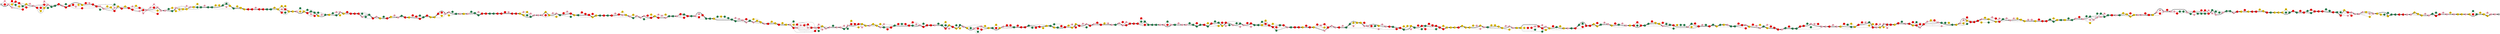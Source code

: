 // abpoa graph dot file.
// 863 nodes.
digraph ABPOA_graph {
	graph [rankdir="LR"];
	node [width=1.000000, style=filled, fixedsize=true, shape=circle];
"S
0" [color=gray, fontsize=24]
"A
1" [color=pink1, fontsize=24]
"C
2" [color=red1, fontsize=24]
"A
3" [color=pink1, fontsize=24]
"C
4" [color=red1, fontsize=24]
"G
5" [color=gold2, fontsize=24]
"A
6" [color=pink1, fontsize=24]
"C
7" [color=red1, fontsize=24]
"T
8" [color=seagreen4, fontsize=24]
"C
9" [color=red1, fontsize=24]
"G
10" [color=gold2, fontsize=24]
"T
11" [color=seagreen4, fontsize=24]
"C
12" [color=red1, fontsize=24]
"G
13" [color=gold2, fontsize=24]
"C
14" [color=red1, fontsize=24]
"A
15" [color=pink1, fontsize=24]
"A
16" [color=pink1, fontsize=24]
"C
17" [color=red1, fontsize=24]
"C
18" [color=red1, fontsize=24]
"G
19" [color=gold2, fontsize=24]
"A
20" [color=pink1, fontsize=24]
"C
21" [color=red1, fontsize=24]
"G
22" [color=gold2, fontsize=24]
"A
23" [color=pink1, fontsize=24]
"T
24" [color=seagreen4, fontsize=24]
"T
25" [color=seagreen4, fontsize=24]
"T
26" [color=seagreen4, fontsize=24]
"C
27" [color=red1, fontsize=24]
"A
28" [color=pink1, fontsize=24]
"T
29" [color=seagreen4, fontsize=24]
"C
30" [color=red1, fontsize=24]
"C
31" [color=red1, fontsize=24]
"C
32" [color=red1, fontsize=24]
"A
33" [color=pink1, fontsize=24]
"G
34" [color=gold2, fontsize=24]
"G
35" [color=gold2, fontsize=24]
"C
36" [color=red1, fontsize=24]
"C
37" [color=red1, fontsize=24]
"A
38" [color=pink1, fontsize=24]
"C
39" [color=red1, fontsize=24]
"C
40" [color=red1, fontsize=24]
"A
41" [color=pink1, fontsize=24]
"T
42" [color=seagreen4, fontsize=24]
"A
43" [color=pink1, fontsize=24]
"G
44" [color=gold2, fontsize=24]
"G
45" [color=gold2, fontsize=24]
"T
46" [color=seagreen4, fontsize=24]
"A
47" [color=pink1, fontsize=24]
"C
48" [color=red1, fontsize=24]
"G
49" [color=gold2, fontsize=24]
"C
50" [color=red1, fontsize=24]
"G
51" [color=gold2, fontsize=24]
"C
52" [color=red1, fontsize=24]
"A
53" [color=pink1, fontsize=24]
"C
54" [color=red1, fontsize=24]
"G
55" [color=gold2, fontsize=24]
"C
56" [color=red1, fontsize=24]
"A
57" [color=pink1, fontsize=24]
"C
58" [color=red1, fontsize=24]
"A
59" [color=pink1, fontsize=24]
"A
60" [color=pink1, fontsize=24]
"A
61" [color=pink1, fontsize=24]
"A
62" [color=pink1, fontsize=24]
"C
63" [color=red1, fontsize=24]
"A
64" [color=pink1, fontsize=24]
"G
65" [color=gold2, fontsize=24]
"C
66" [color=red1, fontsize=24]
"A
67" [color=pink1, fontsize=24]
"A
68" [color=pink1, fontsize=24]
"T
69" [color=seagreen4, fontsize=24]
"G
70" [color=gold2, fontsize=24]
"T
71" [color=seagreen4, fontsize=24]
"A
72" [color=pink1, fontsize=24]
"G
73" [color=gold2, fontsize=24]
"G
74" [color=gold2, fontsize=24]
"G
75" [color=gold2, fontsize=24]
"A
76" [color=pink1, fontsize=24]
"G
77" [color=gold2, fontsize=24]
"A
78" [color=pink1, fontsize=24]
"G
79" [color=gold2, fontsize=24]
"G
80" [color=gold2, fontsize=24]
"T
81" [color=seagreen4, fontsize=24]
"T
82" [color=seagreen4, fontsize=24]
"A
83" [color=pink1, fontsize=24]
"T
84" [color=seagreen4, fontsize=24]
"T
85" [color=seagreen4, fontsize=24]
"G
86" [color=gold2, fontsize=24]
"G
87" [color=gold2, fontsize=24]
"T
88" [color=seagreen4, fontsize=24]
"T
89" [color=seagreen4, fontsize=24]
"A
90" [color=pink1, fontsize=24]
"G
91" [color=gold2, fontsize=24]
"T
92" [color=seagreen4, fontsize=24]
"G
93" [color=gold2, fontsize=24]
"G
94" [color=gold2, fontsize=24]
"G
95" [color=gold2, fontsize=24]
"C
96" [color=red1, fontsize=24]
"C
97" [color=red1, fontsize=24]
"A
98" [color=pink1, fontsize=24]
"C
99" [color=red1, fontsize=24]
"C
100" [color=red1, fontsize=24]
"T
101" [color=seagreen4, fontsize=24]
"T
102" [color=seagreen4, fontsize=24]
"G
103" [color=gold2, fontsize=24]
"G
104" [color=gold2, fontsize=24]
"G
105" [color=gold2, fontsize=24]
"A
106" [color=pink1, fontsize=24]
"C
107" [color=red1, fontsize=24]
"G
108" [color=gold2, fontsize=24]
"C
109" [color=red1, fontsize=24]
"T
110" [color=seagreen4, fontsize=24]
"G
111" [color=gold2, fontsize=24]
"G
112" [color=gold2, fontsize=24]
"A
113" [color=pink1, fontsize=24]
"T
114" [color=seagreen4, fontsize=24]
"G
115" [color=gold2, fontsize=24]
"G
116" [color=gold2, fontsize=24]
"T
117" [color=seagreen4, fontsize=24]
"C
118" [color=red1, fontsize=24]
"A
119" [color=pink1, fontsize=24]
"T
120" [color=seagreen4, fontsize=24]
"T
121" [color=seagreen4, fontsize=24]
"C
122" [color=red1, fontsize=24]
"T
123" [color=seagreen4, fontsize=24]
"G
124" [color=gold2, fontsize=24]
"A
125" [color=pink1, fontsize=24]
"T
126" [color=seagreen4, fontsize=24]
"G
127" [color=gold2, fontsize=24]
"T
128" [color=seagreen4, fontsize=24]
"A
129" [color=pink1, fontsize=24]
"T
130" [color=seagreen4, fontsize=24]
"A
131" [color=pink1, fontsize=24]
"G
132" [color=gold2, fontsize=24]
"G
133" [color=gold2, fontsize=24]
"C
134" [color=red1, fontsize=24]
"C
135" [color=red1, fontsize=24]
"C
136" [color=red1, fontsize=24]
"C
137" [color=red1, fontsize=24]
"T
138" [color=seagreen4, fontsize=24]
"A
139" [color=pink1, fontsize=24]
"T
140" [color=seagreen4, fontsize=24]
"T
141" [color=seagreen4, fontsize=24]
"C
142" [color=red1, fontsize=24]
"A
143" [color=pink1, fontsize=24]
"G
144" [color=gold2, fontsize=24]
"T
145" [color=seagreen4, fontsize=24]
"C
146" [color=red1, fontsize=24]
"G
147" [color=gold2, fontsize=24]
"A
148" [color=pink1, fontsize=24]
"A
149" [color=pink1, fontsize=24]
"T
150" [color=seagreen4, fontsize=24]
"C
151" [color=red1, fontsize=24]
"G
152" [color=gold2, fontsize=24]
"C
153" [color=red1, fontsize=24]
"C
154" [color=red1, fontsize=24]
"T
155" [color=seagreen4, fontsize=24]
"C
156" [color=red1, fontsize=24]
"T
157" [color=seagreen4, fontsize=24]
"C
158" [color=red1, fontsize=24]
"G
159" [color=gold2, fontsize=24]
"G
160" [color=gold2, fontsize=24]
"C
161" [color=red1, fontsize=24]
"C
162" [color=red1, fontsize=24]
"G
163" [color=gold2, fontsize=24]
"A
164" [color=pink1, fontsize=24]
"A
165" [color=pink1, fontsize=24]
"G
166" [color=gold2, fontsize=24]
"T
167" [color=seagreen4, fontsize=24]
"T
168" [color=seagreen4, fontsize=24]
"A
169" [color=pink1, fontsize=24]
"G
170" [color=gold2, fontsize=24]
"A
171" [color=pink1, fontsize=24]
"T
172" [color=seagreen4, fontsize=24]
"T
173" [color=seagreen4, fontsize=24]
"A
174" [color=pink1, fontsize=24]
"T
175" [color=seagreen4, fontsize=24]
"C
176" [color=red1, fontsize=24]
"C
177" [color=red1, fontsize=24]
"T
178" [color=seagreen4, fontsize=24]
"T
179" [color=seagreen4, fontsize=24]
"C
180" [color=red1, fontsize=24]
"C
181" [color=red1, fontsize=24]
"C
182" [color=red1, fontsize=24]
"A
183" [color=pink1, fontsize=24]
"C
184" [color=red1, fontsize=24]
"C
185" [color=red1, fontsize=24]
"G
186" [color=gold2, fontsize=24]
"A
187" [color=pink1, fontsize=24]
"G
188" [color=gold2, fontsize=24]
"G
189" [color=gold2, fontsize=24]
"T
190" [color=seagreen4, fontsize=24]
"A
191" [color=pink1, fontsize=24]
"T
192" [color=seagreen4, fontsize=24]
"A
193" [color=pink1, fontsize=24]
"A
194" [color=pink1, fontsize=24]
"A
195" [color=pink1, fontsize=24]
"G
196" [color=gold2, fontsize=24]
"C
197" [color=red1, fontsize=24]
"G
198" [color=gold2, fontsize=24]
"A
199" [color=pink1, fontsize=24]
"A
200" [color=pink1, fontsize=24]
"G
201" [color=gold2, fontsize=24]
"T
202" [color=seagreen4, fontsize=24]
"C
203" [color=red1, fontsize=24]
"A
204" [color=pink1, fontsize=24]
"C
205" [color=red1, fontsize=24]
"T
206" [color=seagreen4, fontsize=24]
"G
207" [color=gold2, fontsize=24]
"T
208" [color=seagreen4, fontsize=24]
"C
209" [color=red1, fontsize=24]
"C
210" [color=red1, fontsize=24]
"C
211" [color=red1, fontsize=24]
"C
212" [color=red1, fontsize=24]
"G
213" [color=gold2, fontsize=24]
"G
214" [color=gold2, fontsize=24]
"T
215" [color=seagreen4, fontsize=24]
"C
216" [color=red1, fontsize=24]
"T
217" [color=seagreen4, fontsize=24]
"C
218" [color=red1, fontsize=24]
"A
219" [color=pink1, fontsize=24]
"C
220" [color=red1, fontsize=24]
"G
221" [color=gold2, fontsize=24]
"A
222" [color=pink1, fontsize=24]
"G
223" [color=gold2, fontsize=24]
"A
224" [color=pink1, fontsize=24]
"G
225" [color=gold2, fontsize=24]
"T
226" [color=seagreen4, fontsize=24]
"A
227" [color=pink1, fontsize=24]
"A
228" [color=pink1, fontsize=24]
"A
229" [color=pink1, fontsize=24]
"T
230" [color=seagreen4, fontsize=24]
"C
231" [color=red1, fontsize=24]
"G
232" [color=gold2, fontsize=24]
"C
233" [color=red1, fontsize=24]
"G
234" [color=gold2, fontsize=24]
"A
235" [color=pink1, fontsize=24]
"C
236" [color=red1, fontsize=24]
"A
237" [color=pink1, fontsize=24]
"G
238" [color=gold2, fontsize=24]
"A
239" [color=pink1, fontsize=24]
"T
240" [color=seagreen4, fontsize=24]
"T
241" [color=seagreen4, fontsize=24]
"A
242" [color=pink1, fontsize=24]
"C
243" [color=red1, fontsize=24]
"T
244" [color=seagreen4, fontsize=24]
"C
245" [color=red1, fontsize=24]
"C
246" [color=red1, fontsize=24]
"T
247" [color=seagreen4, fontsize=24]
"A
248" [color=pink1, fontsize=24]
"A
249" [color=pink1, fontsize=24]
"C
250" [color=red1, fontsize=24]
"C
251" [color=red1, fontsize=24]
"T
252" [color=seagreen4, fontsize=24]
"T
253" [color=seagreen4, fontsize=24]
"G
254" [color=gold2, fontsize=24]
"T
255" [color=seagreen4, fontsize=24]
"G
256" [color=gold2, fontsize=24]
"T
257" [color=seagreen4, fontsize=24]
"T
258" [color=seagreen4, fontsize=24]
"T
259" [color=seagreen4, fontsize=24]
"A
260" [color=pink1, fontsize=24]
"T
261" [color=seagreen4, fontsize=24]
"A
262" [color=pink1, fontsize=24]
"A
263" [color=pink1, fontsize=24]
"C
264" [color=red1, fontsize=24]
"A
265" [color=pink1, fontsize=24]
"T
266" [color=seagreen4, fontsize=24]
"G
267" [color=gold2, fontsize=24]
"A
268" [color=pink1, fontsize=24]
"G
269" [color=gold2, fontsize=24]
"G
270" [color=gold2, fontsize=24]
"A
271" [color=pink1, fontsize=24]
"C
272" [color=red1, fontsize=24]
"G
273" [color=gold2, fontsize=24]
"G
274" [color=gold2, fontsize=24]
"C
275" [color=red1, fontsize=24]
"G
276" [color=gold2, fontsize=24]
"G
277" [color=gold2, fontsize=24]
"A
278" [color=pink1, fontsize=24]
"T
279" [color=seagreen4, fontsize=24]
"G
280" [color=gold2, fontsize=24]
"C
281" [color=red1, fontsize=24]
"C
282" [color=red1, fontsize=24]
"A
283" [color=pink1, fontsize=24]
"A
284" [color=pink1, fontsize=24]
"C
285" [color=red1, fontsize=24]
"C
286" [color=red1, fontsize=24]
"A
287" [color=pink1, fontsize=24]
"C
288" [color=red1, fontsize=24]
"A
289" [color=pink1, fontsize=24]
"C
290" [color=red1, fontsize=24]
"A
291" [color=pink1, fontsize=24]
"C
292" [color=red1, fontsize=24]
"T
293" [color=seagreen4, fontsize=24]
"G
294" [color=gold2, fontsize=24]
"A
295" [color=pink1, fontsize=24]
"A
296" [color=pink1, fontsize=24]
"A
297" [color=pink1, fontsize=24]
"T
298" [color=seagreen4, fontsize=24]
"A
299" [color=pink1, fontsize=24]
"A
300" [color=pink1, fontsize=24]
"A
301" [color=pink1, fontsize=24]
"T
302" [color=seagreen4, fontsize=24]
"A
303" [color=pink1, fontsize=24]
"T
304" [color=seagreen4, fontsize=24]
"G
305" [color=gold2, fontsize=24]
"C
306" [color=red1, fontsize=24]
"C
307" [color=red1, fontsize=24]
"C
308" [color=red1, fontsize=24]
"G
309" [color=gold2, fontsize=24]
"G
310" [color=gold2, fontsize=24]
"A
311" [color=pink1, fontsize=24]
"G
312" [color=gold2, fontsize=24]
"A
313" [color=pink1, fontsize=24]
"G
314" [color=gold2, fontsize=24]
"G
315" [color=gold2, fontsize=24]
"G
316" [color=gold2, fontsize=24]
"A
317" [color=pink1, fontsize=24]
"A
318" [color=pink1, fontsize=24]
"T
319" [color=seagreen4, fontsize=24]
"C
320" [color=red1, fontsize=24]
"C
321" [color=red1, fontsize=24]
"T
322" [color=seagreen4, fontsize=24]
"C
323" [color=red1, fontsize=24]
"T
324" [color=seagreen4, fontsize=24]
"C
325" [color=red1, fontsize=24]
"C
326" [color=red1, fontsize=24]
"C
327" [color=red1, fontsize=24]
"T
328" [color=seagreen4, fontsize=24]
"A
329" [color=pink1, fontsize=24]
"A
330" [color=pink1, fontsize=24]
"T
331" [color=seagreen4, fontsize=24]
"C
332" [color=red1, fontsize=24]
"C
333" [color=red1, fontsize=24]
"C
334" [color=red1, fontsize=24]
"A
335" [color=pink1, fontsize=24]
"T
336" [color=seagreen4, fontsize=24]
"T
337" [color=seagreen4, fontsize=24]
"G
338" [color=gold2, fontsize=24]
"T
339" [color=seagreen4, fontsize=24]
"C
340" [color=red1, fontsize=24]
"G
341" [color=gold2, fontsize=24]
"A
342" [color=pink1, fontsize=24]
"C
343" [color=red1, fontsize=24]
"T
344" [color=seagreen4, fontsize=24]
"G
345" [color=gold2, fontsize=24]
"T
346" [color=seagreen4, fontsize=24]
"G
347" [color=gold2, fontsize=24]
"A
348" [color=pink1, fontsize=24]
"G
349" [color=gold2, fontsize=24]
"T
350" [color=seagreen4, fontsize=24]
"A
351" [color=pink1, fontsize=24]
"C
352" [color=red1, fontsize=24]
"T
353" [color=seagreen4, fontsize=24]
"A
354" [color=pink1, fontsize=24]
"C
355" [color=red1, fontsize=24]
"G
356" [color=gold2, fontsize=24]
"G
357" [color=gold2, fontsize=24]
"T
358" [color=seagreen4, fontsize=24]
"G
359" [color=gold2, fontsize=24]
"C
360" [color=red1, fontsize=24]
"G
361" [color=gold2, fontsize=24]
"A
362" [color=pink1, fontsize=24]
"C
363" [color=red1, fontsize=24]
"C
364" [color=red1, fontsize=24]
"T
365" [color=seagreen4, fontsize=24]
"C
366" [color=red1, fontsize=24]
"C
367" [color=red1, fontsize=24]
"C
368" [color=red1, fontsize=24]
"T
369" [color=seagreen4, fontsize=24]
"T
370" [color=seagreen4, fontsize=24]
"C
371" [color=red1, fontsize=24]
"C
372" [color=red1, fontsize=24]
"G
373" [color=gold2, fontsize=24]
"G
374" [color=gold2, fontsize=24]
"T
375" [color=seagreen4, fontsize=24]
"T
376" [color=seagreen4, fontsize=24]
"G
377" [color=gold2, fontsize=24]
"T
378" [color=seagreen4, fontsize=24]
"C
379" [color=red1, fontsize=24]
"C
380" [color=red1, fontsize=24]
"G
381" [color=gold2, fontsize=24]
"A
382" [color=pink1, fontsize=24]
"G
383" [color=gold2, fontsize=24]
"G
384" [color=gold2, fontsize=24]
"C
385" [color=red1, fontsize=24]
"C
386" [color=red1, fontsize=24]
"A
387" [color=pink1, fontsize=24]
"A
388" [color=pink1, fontsize=24]
"T
389" [color=seagreen4, fontsize=24]
"C
390" [color=red1, fontsize=24]
"A
391" [color=pink1, fontsize=24]
"C
392" [color=red1, fontsize=24]
"C
393" [color=red1, fontsize=24]
"G
394" [color=gold2, fontsize=24]
"A
395" [color=pink1, fontsize=24]
"A
396" [color=pink1, fontsize=24]
"T
397" [color=seagreen4, fontsize=24]
"A
398" [color=pink1, fontsize=24]
"C
399" [color=red1, fontsize=24]
"A
400" [color=pink1, fontsize=24]
"A
401" [color=pink1, fontsize=24]
"C
402" [color=red1, fontsize=24]
"C
403" [color=red1, fontsize=24]
"C
404" [color=red1, fontsize=24]
"C
405" [color=red1, fontsize=24]
"C
406" [color=red1, fontsize=24]
"T
407" [color=seagreen4, fontsize=24]
"T
408" [color=seagreen4, fontsize=24]
"C
409" [color=red1, fontsize=24]
"T
410" [color=seagreen4, fontsize=24]
"T
411" [color=seagreen4, fontsize=24]
"T
412" [color=seagreen4, fontsize=24]
"A
413" [color=pink1, fontsize=24]
"A
414" [color=pink1, fontsize=24]
"T
415" [color=seagreen4, fontsize=24]
"C
416" [color=red1, fontsize=24]
"A
417" [color=pink1, fontsize=24]
"T
418" [color=seagreen4, fontsize=24]
"A
419" [color=pink1, fontsize=24]
"A
420" [color=pink1, fontsize=24]
"A
421" [color=pink1, fontsize=24]
"T
422" [color=seagreen4, fontsize=24]
"T
423" [color=seagreen4, fontsize=24]
"C
424" [color=red1, fontsize=24]
"T
425" [color=seagreen4, fontsize=24]
"T
426" [color=seagreen4, fontsize=24]
"C
427" [color=red1, fontsize=24]
"G
428" [color=gold2, fontsize=24]
"T
429" [color=seagreen4, fontsize=24]
"C
430" [color=red1, fontsize=24]
"T
431" [color=seagreen4, fontsize=24]
"T
432" [color=seagreen4, fontsize=24]
"G
433" [color=gold2, fontsize=24]
"C
434" [color=red1, fontsize=24]
"G
435" [color=gold2, fontsize=24]
"C
436" [color=red1, fontsize=24]
"A
437" [color=pink1, fontsize=24]
"T
438" [color=seagreen4, fontsize=24]
"A
439" [color=pink1, fontsize=24]
"T
440" [color=seagreen4, fontsize=24]
"T
441" [color=seagreen4, fontsize=24]
"A
442" [color=pink1, fontsize=24]
"A
443" [color=pink1, fontsize=24]
"C
444" [color=red1, fontsize=24]
"C
445" [color=red1, fontsize=24]
"A
446" [color=pink1, fontsize=24]
"T
447" [color=seagreen4, fontsize=24]
"T
448" [color=seagreen4, fontsize=24]
"T
449" [color=seagreen4, fontsize=24]
"G
450" [color=gold2, fontsize=24]
"G
451" [color=gold2, fontsize=24]
"C
452" [color=red1, fontsize=24]
"C
453" [color=red1, fontsize=24]
"G
454" [color=gold2, fontsize=24]
"C
455" [color=red1, fontsize=24]
"C
456" [color=red1, fontsize=24]
"T
457" [color=seagreen4, fontsize=24]
"T
458" [color=seagreen4, fontsize=24]
"C
459" [color=red1, fontsize=24]
"A
460" [color=pink1, fontsize=24]
"T
461" [color=seagreen4, fontsize=24]
"C
462" [color=red1, fontsize=24]
"C
463" [color=red1, fontsize=24]
"G
464" [color=gold2, fontsize=24]
"C
465" [color=red1, fontsize=24]
"C
466" [color=red1, fontsize=24]
"G
467" [color=gold2, fontsize=24]
"C
468" [color=red1, fontsize=24]
"A
469" [color=pink1, fontsize=24]
"C
470" [color=red1, fontsize=24]
"G
471" [color=gold2, fontsize=24]
"A
472" [color=pink1, fontsize=24]
"C
473" [color=red1, fontsize=24]
"A
474" [color=pink1, fontsize=24]
"A
475" [color=pink1, fontsize=24]
"C
476" [color=red1, fontsize=24]
"A
477" [color=pink1, fontsize=24]
"T
478" [color=seagreen4, fontsize=24]
"T
479" [color=seagreen4, fontsize=24]
"G
480" [color=gold2, fontsize=24]
"A
481" [color=pink1, fontsize=24]
"G
482" [color=gold2, fontsize=24]
"G
483" [color=gold2, fontsize=24]
"C
484" [color=red1, fontsize=24]
"A
485" [color=pink1, fontsize=24]
"A
486" [color=pink1, fontsize=24]
"C
487" [color=red1, fontsize=24]
"T
488" [color=seagreen4, fontsize=24]
"G
489" [color=gold2, fontsize=24]
"A
490" [color=pink1, fontsize=24]
"A
491" [color=pink1, fontsize=24]
"A
492" [color=pink1, fontsize=24]
"C
493" [color=red1, fontsize=24]
"T
494" [color=seagreen4, fontsize=24]
"C
495" [color=red1, fontsize=24]
"C
496" [color=red1, fontsize=24]
"G
497" [color=gold2, fontsize=24]
"T
498" [color=seagreen4, fontsize=24]
"G
499" [color=gold2, fontsize=24]
"G
500" [color=gold2, fontsize=24]
"A
501" [color=pink1, fontsize=24]
"T
502" [color=seagreen4, fontsize=24]
"C
503" [color=red1, fontsize=24]
"C
504" [color=red1, fontsize=24]
"T
505" [color=seagreen4, fontsize=24]
"T
506" [color=seagreen4, fontsize=24]
"C
507" [color=red1, fontsize=24]
"C
508" [color=red1, fontsize=24]
"C
509" [color=red1, fontsize=24]
"C
510" [color=red1, fontsize=24]
"T
511" [color=seagreen4, fontsize=24]
"C
512" [color=red1, fontsize=24]
"G
513" [color=gold2, fontsize=24]
"C
514" [color=red1, fontsize=24]
"G
515" [color=gold2, fontsize=24]
"G
516" [color=gold2, fontsize=24]
"G
517" [color=gold2, fontsize=24]
"C
518" [color=red1, fontsize=24]
"G
519" [color=gold2, fontsize=24]
"G
520" [color=gold2, fontsize=24]
"G
521" [color=gold2, fontsize=24]
"G
522" [color=gold2, fontsize=24]
"A
523" [color=pink1, fontsize=24]
"G
524" [color=gold2, fontsize=24]
"A
525" [color=pink1, fontsize=24]
"A
526" [color=pink1, fontsize=24]
"T
527" [color=seagreen4, fontsize=24]
"G
528" [color=gold2, fontsize=24]
"G
529" [color=gold2, fontsize=24]
"G
530" [color=gold2, fontsize=24]
"G
531" [color=gold2, fontsize=24]
"A
532" [color=pink1, fontsize=24]
"A
533" [color=pink1, fontsize=24]
"G
534" [color=gold2, fontsize=24]
"A
535" [color=pink1, fontsize=24]
"G
536" [color=gold2, fontsize=24]
"G
537" [color=gold2, fontsize=24]
"G
538" [color=gold2, fontsize=24]
"C
539" [color=red1, fontsize=24]
"C
540" [color=red1, fontsize=24]
"A
541" [color=pink1, fontsize=24]
"T
542" [color=seagreen4, fontsize=24]
"C
543" [color=red1, fontsize=24]
"A
544" [color=pink1, fontsize=24]
"C
545" [color=red1, fontsize=24]
"T
546" [color=seagreen4, fontsize=24]
"A
547" [color=pink1, fontsize=24]
"G
548" [color=gold2, fontsize=24]
"G
549" [color=gold2, fontsize=24]
"C
550" [color=red1, fontsize=24]
"T
551" [color=seagreen4, fontsize=24]
"G
552" [color=gold2, fontsize=24]
"G
553" [color=gold2, fontsize=24]
"A
554" [color=pink1, fontsize=24]
"T
555" [color=seagreen4, fontsize=24]
"C
556" [color=red1, fontsize=24]
"T
557" [color=seagreen4, fontsize=24]
"T
558" [color=seagreen4, fontsize=24]
"C
559" [color=red1, fontsize=24]
"C
560" [color=red1, fontsize=24]
"C
561" [color=red1, fontsize=24]
"G
562" [color=gold2, fontsize=24]
"C
563" [color=red1, fontsize=24]
"G
564" [color=gold2, fontsize=24]
"T
565" [color=seagreen4, fontsize=24]
"A
566" [color=pink1, fontsize=24]
"A
567" [color=pink1, fontsize=24]
"G
568" [color=gold2, fontsize=24]
"C
569" [color=red1, fontsize=24]
"T
570" [color=seagreen4, fontsize=24]
"A
571" [color=pink1, fontsize=24]
"A
572" [color=pink1, fontsize=24]
"G
573" [color=gold2, fontsize=24]
"C
574" [color=red1, fontsize=24]
"C
575" [color=red1, fontsize=24]
"T
576" [color=seagreen4, fontsize=24]
"C
577" [color=red1, fontsize=24]
"T
578" [color=seagreen4, fontsize=24]
"T
579" [color=seagreen4, fontsize=24]
"C
580" [color=red1, fontsize=24]
"G
581" [color=gold2, fontsize=24]
"G
582" [color=gold2, fontsize=24]
"C
583" [color=red1, fontsize=24]
"A
584" [color=pink1, fontsize=24]
"T
585" [color=seagreen4, fontsize=24]
"T
586" [color=seagreen4, fontsize=24]
"C
587" [color=red1, fontsize=24]
"T
588" [color=seagreen4, fontsize=24]
"G
589" [color=gold2, fontsize=24]
"T
590" [color=seagreen4, fontsize=24]
"T
591" [color=seagreen4, fontsize=24]
"A
592" [color=pink1, fontsize=24]
"T
593" [color=seagreen4, fontsize=24]
"G
594" [color=gold2, fontsize=24]
"C
595" [color=red1, fontsize=24]
"C
596" [color=red1, fontsize=24]
"A
597" [color=pink1, fontsize=24]
"T
598" [color=seagreen4, fontsize=24]
"C
599" [color=red1, fontsize=24]
"T
600" [color=seagreen4, fontsize=24]
"G
601" [color=gold2, fontsize=24]
"T
602" [color=seagreen4, fontsize=24]
"G
603" [color=gold2, fontsize=24]
"A
604" [color=pink1, fontsize=24]
"T
605" [color=seagreen4, fontsize=24]
"T
606" [color=seagreen4, fontsize=24]
"C
607" [color=red1, fontsize=24]
"C
608" [color=red1, fontsize=24]
"A
609" [color=pink1, fontsize=24]
"C
610" [color=red1, fontsize=24]
"G
611" [color=gold2, fontsize=24]
"C
612" [color=red1, fontsize=24]
"A
613" [color=pink1, fontsize=24]
"G
614" [color=gold2, fontsize=24]
"A
615" [color=pink1, fontsize=24]
"T
616" [color=seagreen4, fontsize=24]
"A
617" [color=pink1, fontsize=24]
"G
618" [color=gold2, fontsize=24]
"C
619" [color=red1, fontsize=24]
"C
620" [color=red1, fontsize=24]
"C
621" [color=red1, fontsize=24]
"A
622" [color=pink1, fontsize=24]
"T
623" [color=seagreen4, fontsize=24]
"C
624" [color=red1, fontsize=24]
"T
625" [color=seagreen4, fontsize=24]
"T
626" [color=seagreen4, fontsize=24]
"C
627" [color=red1, fontsize=24]
"C
628" [color=red1, fontsize=24]
"T
629" [color=seagreen4, fontsize=24]
"A
630" [color=pink1, fontsize=24]
"T
631" [color=seagreen4, fontsize=24]
"A
632" [color=pink1, fontsize=24]
"C
633" [color=red1, fontsize=24]
"A
634" [color=pink1, fontsize=24]
"A
635" [color=pink1, fontsize=24]
"C
636" [color=red1, fontsize=24]
"A
637" [color=pink1, fontsize=24]
"A
638" [color=pink1, fontsize=24]
"G
639" [color=gold2, fontsize=24]
"C
640" [color=red1, fontsize=24]
"T
641" [color=seagreen4, fontsize=24]
"G
642" [color=gold2, fontsize=24]
"T
643" [color=seagreen4, fontsize=24]
"G
644" [color=gold2, fontsize=24]
"C
645" [color=red1, fontsize=24]
"C
646" [color=red1, fontsize=24]
"A
647" [color=pink1, fontsize=24]
"T
648" [color=seagreen4, fontsize=24]
"G
649" [color=gold2, fontsize=24]
"G
650" [color=gold2, fontsize=24]
"C
651" [color=red1, fontsize=24]
"C
652" [color=red1, fontsize=24]
"A
653" [color=pink1, fontsize=24]
"A
654" [color=pink1, fontsize=24]
"G
655" [color=gold2, fontsize=24]
"A
656" [color=pink1, fontsize=24]
"G
657" [color=gold2, fontsize=24]
"C
658" [color=red1, fontsize=24]
"A
659" [color=pink1, fontsize=24]
"C
660" [color=red1, fontsize=24]
"G
661" [color=gold2, fontsize=24]
"C
662" [color=red1, fontsize=24]
"T
663" [color=seagreen4, fontsize=24]
"A
664" [color=pink1, fontsize=24]
"C
665" [color=red1, fontsize=24]
"C
666" [color=red1, fontsize=24]
"G
667" [color=gold2, fontsize=24]
"T
668" [color=seagreen4, fontsize=24]
"C
669" [color=red1, fontsize=24]
"C
670" [color=red1, fontsize=24]
"A
671" [color=pink1, fontsize=24]
"C
672" [color=red1, fontsize=24]
"A
673" [color=pink1, fontsize=24]
"G
674" [color=gold2, fontsize=24]
"C
675" [color=red1, fontsize=24]
"A
676" [color=pink1, fontsize=24]
"T
677" [color=seagreen4, fontsize=24]
"A
678" [color=pink1, fontsize=24]
"T
679" [color=seagreen4, fontsize=24]
"G
680" [color=gold2, fontsize=24]
"T
681" [color=seagreen4, fontsize=24]
"G
682" [color=gold2, fontsize=24]
"A
683" [color=pink1, fontsize=24]
"A
684" [color=pink1, fontsize=24]
"G
685" [color=gold2, fontsize=24]
"C
686" [color=red1, fontsize=24]
"G
687" [color=gold2, fontsize=24]
"T
688" [color=seagreen4, fontsize=24]
"C
689" [color=red1, fontsize=24]
"C
690" [color=red1, fontsize=24]
"C
691" [color=red1, fontsize=24]
"A
692" [color=pink1, fontsize=24]
"G
693" [color=gold2, fontsize=24]
"G
694" [color=gold2, fontsize=24]
"G
695" [color=gold2, fontsize=24]
"T
696" [color=seagreen4, fontsize=24]
"A
697" [color=pink1, fontsize=24]
"C
698" [color=red1, fontsize=24]
"G
699" [color=gold2, fontsize=24]
"A
700" [color=pink1, fontsize=24]
"C
701" [color=red1, fontsize=24]
"T
702" [color=seagreen4, fontsize=24]
"A
703" [color=pink1, fontsize=24]
"A
704" [color=pink1, fontsize=24]
"A
705" [color=pink1, fontsize=24]
"G
706" [color=gold2, fontsize=24]
"G
707" [color=gold2, fontsize=24]
"G
708" [color=gold2, fontsize=24]
"A
709" [color=pink1, fontsize=24]
"A
710" [color=pink1, fontsize=24]
"G
711" [color=gold2, fontsize=24]
"C
712" [color=red1, fontsize=24]
"C
713" [color=red1, fontsize=24]
"C
714" [color=red1, fontsize=24]
"T
715" [color=seagreen4, fontsize=24]
"G
716" [color=gold2, fontsize=24]
"T
717" [color=seagreen4, fontsize=24]
"G
718" [color=gold2, fontsize=24]
"T
719" [color=seagreen4, fontsize=24]
"G
720" [color=gold2, fontsize=24]
"T
721" [color=seagreen4, fontsize=24]
"T
722" [color=seagreen4, fontsize=24]
"A
723" [color=pink1, fontsize=24]
"C
724" [color=red1, fontsize=24]
"A
725" [color=pink1, fontsize=24]
"T
726" [color=seagreen4, fontsize=24]
"T
727" [color=seagreen4, fontsize=24]
"A
728" [color=pink1, fontsize=24]
"G
729" [color=gold2, fontsize=24]
"A
730" [color=pink1, fontsize=24]
"T
731" [color=seagreen4, fontsize=24]
"A
732" [color=pink1, fontsize=24]
"T
733" [color=seagreen4, fontsize=24]
"A
734" [color=pink1, fontsize=24]
"A
735" [color=pink1, fontsize=24]
"T
736" [color=seagreen4, fontsize=24]
"T
737" [color=seagreen4, fontsize=24]
"C
738" [color=red1, fontsize=24]
"A
739" [color=pink1, fontsize=24]
"T
740" [color=seagreen4, fontsize=24]
"G
741" [color=gold2, fontsize=24]
"G
742" [color=gold2, fontsize=24]
"C
743" [color=red1, fontsize=24]
"G
744" [color=gold2, fontsize=24]
"G
745" [color=gold2, fontsize=24]
"A
746" [color=pink1, fontsize=24]
"A
747" [color=pink1, fontsize=24]
"C
748" [color=red1, fontsize=24]
"C
749" [color=red1, fontsize=24]
"G
750" [color=gold2, fontsize=24]
"A
751" [color=pink1, fontsize=24]
"A
752" [color=pink1, fontsize=24]
"C
753" [color=red1, fontsize=24]
"A
754" [color=pink1, fontsize=24]
"C
755" [color=red1, fontsize=24]
"A
756" [color=pink1, fontsize=24]
"A
757" [color=pink1, fontsize=24]
"C
758" [color=red1, fontsize=24]
"T
759" [color=seagreen4, fontsize=24]
"T
760" [color=seagreen4, fontsize=24]
"A
761" [color=pink1, fontsize=24]
"T
762" [color=seagreen4, fontsize=24]
"C
763" [color=red1, fontsize=24]
"A
764" [color=pink1, fontsize=24]
"T
765" [color=seagreen4, fontsize=24]
"C
766" [color=red1, fontsize=24]
"T
767" [color=seagreen4, fontsize=24]
"C
768" [color=red1, fontsize=24]
"T
769" [color=seagreen4, fontsize=24]
"A
770" [color=pink1, fontsize=24]
"C
771" [color=red1, fontsize=24]
"T
772" [color=seagreen4, fontsize=24]
"A
773" [color=pink1, fontsize=24]
"T
774" [color=seagreen4, fontsize=24]
"A
775" [color=pink1, fontsize=24]
"T
776" [color=seagreen4, fontsize=24]
"A
777" [color=pink1, fontsize=24]
"T
778" [color=seagreen4, fontsize=24]
"T
779" [color=seagreen4, fontsize=24]
"A
780" [color=pink1, fontsize=24]
"C
781" [color=red1, fontsize=24]
"G
782" [color=gold2, fontsize=24]
"C
783" [color=red1, fontsize=24]
"G
784" [color=gold2, fontsize=24]
"C
785" [color=red1, fontsize=24]
"C
786" [color=red1, fontsize=24]
"G
787" [color=gold2, fontsize=24]
"G
788" [color=gold2, fontsize=24]
"C
789" [color=red1, fontsize=24]
"T
790" [color=seagreen4, fontsize=24]
"G
791" [color=gold2, fontsize=24]
"G
792" [color=gold2, fontsize=24]
"G
793" [color=gold2, fontsize=24]
"G
794" [color=gold2, fontsize=24]
"T
795" [color=seagreen4, fontsize=24]
"T
796" [color=seagreen4, fontsize=24]
"C
797" [color=red1, fontsize=24]
"T
798" [color=seagreen4, fontsize=24]
"C
799" [color=red1, fontsize=24]
"C
800" [color=red1, fontsize=24]
"T
801" [color=seagreen4, fontsize=24]
"C
802" [color=red1, fontsize=24]
"T
803" [color=seagreen4, fontsize=24]
"C
804" [color=red1, fontsize=24]
"C
805" [color=red1, fontsize=24]
"C
806" [color=red1, fontsize=24]
"T
807" [color=seagreen4, fontsize=24]
"T
808" [color=seagreen4, fontsize=24]
"C
809" [color=red1, fontsize=24]
"T
810" [color=seagreen4, fontsize=24]
"T
811" [color=seagreen4, fontsize=24]
"C
812" [color=red1, fontsize=24]
"G
813" [color=gold2, fontsize=24]
"C
814" [color=red1, fontsize=24]
"A
815" [color=pink1, fontsize=24]
"A
816" [color=pink1, fontsize=24]
"C
817" [color=red1, fontsize=24]
"A
818" [color=pink1, fontsize=24]
"A
819" [color=pink1, fontsize=24]
"A
820" [color=pink1, fontsize=24]
"G
821" [color=gold2, fontsize=24]
"A
822" [color=pink1, fontsize=24]
"G
823" [color=gold2, fontsize=24]
"A
824" [color=pink1, fontsize=24]
"G
825" [color=gold2, fontsize=24]
"G
826" [color=gold2, fontsize=24]
"T
827" [color=seagreen4, fontsize=24]
"T
828" [color=seagreen4, fontsize=24]
"G
829" [color=gold2, fontsize=24]
"T
830" [color=seagreen4, fontsize=24]
"T
831" [color=seagreen4, fontsize=24]
"C
832" [color=red1, fontsize=24]
"C
833" [color=red1, fontsize=24]
"A
834" [color=pink1, fontsize=24]
"A
835" [color=pink1, fontsize=24]
"G
836" [color=gold2, fontsize=24]
"G
837" [color=gold2, fontsize=24]
"G
838" [color=gold2, fontsize=24]
"A
839" [color=pink1, fontsize=24]
"A
840" [color=pink1, fontsize=24]
"T
841" [color=seagreen4, fontsize=24]
"T
842" [color=seagreen4, fontsize=24]
"C
843" [color=red1, fontsize=24]
"C
844" [color=red1, fontsize=24]
"A
845" [color=pink1, fontsize=24]
"A
846" [color=pink1, fontsize=24]
"G
847" [color=gold2, fontsize=24]
"A
848" [color=pink1, fontsize=24]
"G
849" [color=gold2, fontsize=24]
"G
850" [color=gold2, fontsize=24]
"A
851" [color=pink1, fontsize=24]
"G
852" [color=gold2, fontsize=24]
"T
853" [color=seagreen4, fontsize=24]
"C
854" [color=red1, fontsize=24]
"T
855" [color=seagreen4, fontsize=24]
"G
856" [color=gold2, fontsize=24]
"G
857" [color=gold2, fontsize=24]
"A
858" [color=pink1, fontsize=24]
"G
859" [color=gold2, fontsize=24]
"A
860" [color=pink1, fontsize=24]
"A
861" [color=pink1, fontsize=24]
"E
862" [color=gray, fontsize=24]
	"S
0" -> "A
3" [label="8", penwidth=9]
	"S
0" -> "C
2" [label="1", penwidth=2]
	"S
0" -> "A
1" [label="1", penwidth=2]
	"A
1" -> "A
3" [label="1", penwidth=2]
	{rank=same; "A
1" "C
2" };
	{ edge [style=dashed, arrowhead=none]; "A
1" -> "C
2" }
	"C
2" -> "A
3" [label="1", penwidth=2]
	{rank=same; "C
2" "A
1" };
	"A
3" -> "A
6" [label="7", penwidth=8]
	"A
3" -> "G
5" [label="2", penwidth=3]
	"A
3" -> "C
4" [label="1", penwidth=2]
	"C
4" -> "T
8" [label="1", penwidth=2]
	{rank=same; "C
4" "G
5" "A
6" };
	{ edge [style=dashed, arrowhead=none]; "C
4" -> "G
5" -> "A
6" }
	"G
5" -> "C
7" [label="2", penwidth=3]
	{rank=same; "G
5" "A
6" "C
4" };
	"A
6" -> "C
7" [label="2", penwidth=3]
	"A
6" -> "G
10" [label="2", penwidth=3]
	"A
6" -> "T
11" [label="1", penwidth=2]
	"A
6" -> "C
12" [label="2", penwidth=3]
	{rank=same; "A
6" "G
5" "C
4" };
	"C
7" -> "C
9" [label="4", penwidth=5]
	{rank=same; "C
7" "T
8" };
	{ edge [style=dashed, arrowhead=none]; "C
7" -> "T
8" }
	"T
8" -> "C
9" [label="1", penwidth=2]
	{rank=same; "T
8" "C
7" };
	"C
9" -> "T
11" [label="4", penwidth=5]
	"C
9" -> "G
13" [label="1", penwidth=2]
	{rank=same; "C
9" "G
10" };
	{ edge [style=dashed, arrowhead=none]; "C
9" -> "G
10" }
	"G
10" -> "T
11" [label="2", penwidth=3]
	{rank=same; "G
10" "C
9" };
	"T
11" -> "G
13" [label="6", penwidth=7]
	"T
11" -> "C
14" [label="1", penwidth=2]
	{rank=same; "T
11" "C
12" };
	{ edge [style=dashed, arrowhead=none]; "T
11" -> "C
12" }
	"C
12" -> "G
13" [label="2", penwidth=3]
	{rank=same; "C
12" "T
11" };
	"G
13" -> "A
16" [label="8", penwidth=9]
	"G
13" -> "A
15" [label="1", penwidth=2]
	{rank=same; "G
13" "C
14" };
	{ edge [style=dashed, arrowhead=none]; "G
13" -> "C
14" }
	"C
14" -> "A
16" [label="1", penwidth=2]
	{rank=same; "C
14" "G
13" };
	"A
15" -> "A
16" [label="1", penwidth=2]
	"A
16" -> "C
17" [label="7", penwidth=8]
	"A
16" -> "G
22" [label="2", penwidth=3]
	"A
16" -> "C
21" [label="1", penwidth=2]
	"C
17" -> "G
19" [label="3", penwidth=4]
	"C
17" -> "G
22" [label="2", penwidth=3]
	"C
17" -> "C
21" [label="1", penwidth=2]
	"C
17" -> "C
18" [label="1", penwidth=2]
	"C
18" -> "G
22" [label="1", penwidth=2]
	{rank=same; "C
18" "G
19" };
	{ edge [style=dashed, arrowhead=none]; "C
18" -> "G
19" }
	"G
19" -> "G
22" [label="2", penwidth=3]
	"G
19" -> "A
20" [label="1", penwidth=2]
	{rank=same; "G
19" "C
18" };
	"A
20" -> "A
23" [label="1", penwidth=2]
	{rank=same; "A
20" "C
21" "G
22" };
	{ edge [style=dashed, arrowhead=none]; "A
20" -> "C
21" -> "G
22" }
	"C
21" -> "A
23" [label="2", penwidth=3]
	{rank=same; "C
21" "G
22" "A
20" };
	"G
22" -> "T
24" [label="1", penwidth=2]
	"G
22" -> "A
23" [label="6", penwidth=7]
	{rank=same; "G
22" "C
21" "A
20" };
	"A
23" -> "T
25" [label="7", penwidth=8]
	"A
23" -> "T
26" [label="2", penwidth=3]
	{rank=same; "A
23" "T
24" };
	{ edge [style=dashed, arrowhead=none]; "A
23" -> "T
24" }
	"T
24" -> "T
25" [label="1", penwidth=2]
	{rank=same; "T
24" "A
23" };
	"T
25" -> "T
26" [label="8", penwidth=9]
	"T
26" -> "C
27" [label="9", penwidth=10]
	"T
26" -> "A
28" [label="1", penwidth=2]
	"C
27" -> "A
28" [label="9", penwidth=10]
	"A
28" -> "C
30" [label="9", penwidth=10]
	"A
28" -> "T
29" [label="1", penwidth=2]
	"T
29" -> "C
31" [label="1", penwidth=2]
	{rank=same; "T
29" "C
30" };
	{ edge [style=dashed, arrowhead=none]; "T
29" -> "C
30" }
	"C
30" -> "C
31" [label="9", penwidth=10]
	{rank=same; "C
30" "T
29" };
	"C
31" -> "G
35" [label="7", penwidth=8]
	"C
31" -> "C
32" [label="1", penwidth=2]
	"C
31" -> "A
33" [label="1", penwidth=2]
	"C
31" -> "C
36" [label="1", penwidth=2]
	"C
32" -> "G
34" [label="1", penwidth=2]
	"A
33" -> "G
35" [label="1", penwidth=2]
	"G
34" -> "G
35" [label="1", penwidth=2]
	"G
35" -> "C
40" [label="1", penwidth=2]
	"G
35" -> "C
39" [label="6", penwidth=7]
	"G
35" -> "C
37" [label="2", penwidth=3]
	{rank=same; "G
35" "C
36" };
	{ edge [style=dashed, arrowhead=none]; "G
35" -> "C
36" }
	"C
36" -> "C
40" [label="1", penwidth=2]
	{rank=same; "C
36" "G
35" };
	"C
37" -> "A
38" [label="2", penwidth=3]
	"A
38" -> "C
39" [label="2", penwidth=3]
	"C
39" -> "C
40" [label="8", penwidth=9]
	"C
40" -> "T
42" [label="1", penwidth=2]
	"C
40" -> "A
41" [label="7", penwidth=8]
	"C
40" -> "A
47" [label="2", penwidth=3]
	"A
41" -> "A
43" [label="7", penwidth=8]
	{rank=same; "A
41" "T
42" };
	{ edge [style=dashed, arrowhead=none]; "A
41" -> "T
42" }
	"T
42" -> "A
43" [label="1", penwidth=2]
	{rank=same; "T
42" "A
41" };
	"A
43" -> "A
47" [label="2", penwidth=3]
	"A
43" -> "C
48" [label="1", penwidth=2]
	"A
43" -> "G
45" [label="4", penwidth=5]
	"A
43" -> "G
44" [label="1", penwidth=2]
	"G
44" -> "G
45" [label="1", penwidth=2]
	"G
45" -> "C
48" [label="4", penwidth=5]
	"G
45" -> "T
46" [label="1", penwidth=2]
	"T
46" -> "G
49" [label="1", penwidth=2]
	{rank=same; "T
46" "A
47" "C
48" };
	{ edge [style=dashed, arrowhead=none]; "T
46" -> "A
47" -> "C
48" }
	"A
47" -> "G
49" [label="3", penwidth=4]
	"A
47" -> "C
50" [label="1", penwidth=2]
	{rank=same; "A
47" "C
48" "T
46" };
	"C
48" -> "G
49" [label="5", penwidth=6]
	{rank=same; "C
48" "A
47" "T
46" };
	"G
49" -> "C
50" [label="8", penwidth=9]
	"G
49" -> "G
51" [label="1", penwidth=2]
	"C
50" -> "G
51" [label="4", penwidth=5]
	"C
50" -> "C
52" [label="5", penwidth=6]
	"G
51" -> "C
52" [label="5", penwidth=6]
	"C
52" -> "C
54" [label="8", penwidth=9]
	"C
52" -> "A
53" [label="2", penwidth=3]
	"A
53" -> "C
56" [label="1", penwidth=2]
	"A
53" -> "G
55" [label="1", penwidth=2]
	{rank=same; "A
53" "C
54" };
	{ edge [style=dashed, arrowhead=none]; "A
53" -> "C
54" }
	"C
54" -> "C
56" [label="2", penwidth=3]
	"C
54" -> "A
57" [label="5", penwidth=6]
	"C
54" -> "G
55" [label="1", penwidth=2]
	{rank=same; "C
54" "A
53" };
	"G
55" -> "C
56" [label="2", penwidth=3]
	"C
56" -> "A
59" [label="3", penwidth=4]
	"C
56" -> "A
60" [label="2", penwidth=3]
	{rank=same; "C
56" "A
57" };
	{ edge [style=dashed, arrowhead=none]; "C
56" -> "A
57" }
	"A
57" -> "C
58" [label="5", penwidth=6]
	{rank=same; "A
57" "C
56" };
	"C
58" -> "A
60" [label="5", penwidth=6]
	{rank=same; "C
58" "A
59" };
	{ edge [style=dashed, arrowhead=none]; "C
58" -> "A
59" }
	"A
59" -> "A
60" [label="3", penwidth=4]
	{rank=same; "A
59" "C
58" };
	"A
60" -> "A
64" [label="5", penwidth=6]
	"A
60" -> "A
61" [label="3", penwidth=4]
	"A
60" -> "G
65" [label="1", penwidth=2]
	"A
60" -> "C
66" [label="1", penwidth=2]
	"A
61" -> "C
63" [label="2", penwidth=3]
	"A
61" -> "A
62" [label="1", penwidth=2]
	"A
62" -> "A
64" [label="1", penwidth=2]
	{rank=same; "A
62" "C
63" };
	{ edge [style=dashed, arrowhead=none]; "A
62" -> "C
63" }
	"C
63" -> "A
64" [label="2", penwidth=3]
	{rank=same; "C
63" "A
62" };
	"A
64" -> "A
67" [label="8", penwidth=9]
	{rank=same; "A
64" "G
65" "C
66" };
	{ edge [style=dashed, arrowhead=none]; "A
64" -> "G
65" -> "C
66" }
	"G
65" -> "A
67" [label="1", penwidth=2]
	{rank=same; "G
65" "A
64" "C
66" };
	"C
66" -> "A
67" [label="1", penwidth=2]
	{rank=same; "C
66" "G
65" "A
64" };
	"A
67" -> "A
68" [label="10", penwidth=11]
	"A
68" -> "T
71" [label="7", penwidth=8]
	"A
68" -> "T
69" [label="3", penwidth=4]
	"T
69" -> "T
71" [label="1", penwidth=2]
	"T
69" -> "G
70" [label="2", penwidth=3]
	"G
70" -> "A
72" [label="1", penwidth=2]
	"G
70" -> "G
73" [label="1", penwidth=2]
	{rank=same; "G
70" "T
71" };
	{ edge [style=dashed, arrowhead=none]; "G
70" -> "T
71" }
	"T
71" -> "A
72" [label="8", penwidth=9]
	{rank=same; "T
71" "G
70" };
	"A
72" -> "G
75" [label="3", penwidth=4]
	"A
72" -> "G
77" [label="2", penwidth=3]
	"A
72" -> "G
74" [label="4", penwidth=5]
	{rank=same; "A
72" "G
73" };
	{ edge [style=dashed, arrowhead=none]; "A
72" -> "G
73" }
	"G
73" -> "G
75" [label="1", penwidth=2]
	{rank=same; "G
73" "A
72" };
	"G
74" -> "G
75" [label="4", penwidth=5]
	"G
75" -> "G
77" [label="7", penwidth=8]
	"G
75" -> "A
76" [label="1", penwidth=2]
	"A
76" -> "A
78" [label="1", penwidth=2]
	{rank=same; "A
76" "G
77" };
	{ edge [style=dashed, arrowhead=none]; "A
76" -> "G
77" }
	"G
77" -> "A
78" [label="7", penwidth=8]
	"G
77" -> "T
82" [label="2", penwidth=3]
	{rank=same; "G
77" "A
76" };
	"A
78" -> "G
79" [label="8", penwidth=9]
	"G
79" -> "T
81" [label="7", penwidth=8]
	"G
79" -> "G
80" [label="1", penwidth=2]
	"G
80" -> "T
82" [label="1", penwidth=2]
	{rank=same; "G
80" "T
81" };
	{ edge [style=dashed, arrowhead=none]; "G
80" -> "T
81" }
	"T
81" -> "T
82" [label="7", penwidth=8]
	{rank=same; "T
81" "G
80" };
	"T
82" -> "T
84" [label="9", penwidth=10]
	"T
82" -> "A
83" [label="1", penwidth=2]
	"A
83" -> "T
84" [label="1", penwidth=2]
	"T
84" -> "T
85" [label="10", penwidth=11]
	"T
85" -> "G
86" [label="1", penwidth=2]
	"T
85" -> "T
88" [label="8", penwidth=9]
	"T
85" -> "T
92" [label="1", penwidth=2]
	"G
86" -> "G
87" [label="1", penwidth=2]
	"G
87" -> "T
88" [label="1", penwidth=2]
	"T
88" -> "A
90" [label="1", penwidth=2]
	"T
88" -> "T
89" [label="5", penwidth=6]
	"T
88" -> "G
91" [label="3", penwidth=4]
	"T
89" -> "G
91" [label="5", penwidth=6]
	{rank=same; "T
89" "A
90" };
	{ edge [style=dashed, arrowhead=none]; "T
89" -> "A
90" }
	"A
90" -> "G
91" [label="1", penwidth=2]
	{rank=same; "A
90" "T
89" };
	"G
91" -> "T
92" [label="9", penwidth=10]
	"T
92" -> "G
94" [label="8", penwidth=9]
	"T
92" -> "G
93" [label="1", penwidth=2]
	"T
92" -> "G
95" [label="1", penwidth=2]
	"G
93" -> "G
94" [label="1", penwidth=2]
	"G
94" -> "G
95" [label="9", penwidth=10]
	"G
95" -> "C
96" [label="10", penwidth=11]
	"C
96" -> "C
97" [label="10", penwidth=11]
	"C
97" -> "C
99" [label="9", penwidth=10]
	"C
97" -> "A
98" [label="1", penwidth=2]
	"A
98" -> "C
99" [label="1", penwidth=2]
	"C
99" -> "C
100" [label="10", penwidth=11]
	"C
100" -> "T
101" [label="10", penwidth=11]
	"T
101" -> "T
102" [label="10", penwidth=11]
	"T
102" -> "G
104" [label="5", penwidth=6]
	"T
102" -> "G
103" [label="5", penwidth=6]
	"G
103" -> "G
104" [label="5", penwidth=6]
	"G
104" -> "C
107" [label="5", penwidth=6]
	"G
104" -> "A
106" [label="1", penwidth=2]
	"G
104" -> "G
105" [label="4", penwidth=5]
	"G
105" -> "C
109" [label="4", penwidth=5]
	{rank=same; "G
105" "A
106" "C
107" };
	{ edge [style=dashed, arrowhead=none]; "G
105" -> "A
106" -> "C
107" }
	"A
106" -> "C
109" [label="1", penwidth=2]
	{rank=same; "A
106" "C
107" "G
105" };
	"C
107" -> "T
110" [label="1", penwidth=2]
	"C
107" -> "C
109" [label="1", penwidth=2]
	"C
107" -> "G
108" [label="1", penwidth=2]
	"C
107" -> "G
111" [label="2", penwidth=3]
	{rank=same; "C
107" "A
106" "G
105" };
	"G
108" -> "G
111" [label="1", penwidth=2]
	{rank=same; "G
108" "C
109" "T
110" };
	{ edge [style=dashed, arrowhead=none]; "G
108" -> "C
109" -> "T
110" }
	"C
109" -> "G
111" [label="6", penwidth=7]
	{rank=same; "C
109" "T
110" "G
108" };
	"T
110" -> "G
111" [label="1", penwidth=2]
	{rank=same; "T
110" "C
109" "G
108" };
	"G
111" -> "G
112" [label="10", penwidth=11]
	"G
112" -> "A
113" [label="10", penwidth=11]
	"A
113" -> "G
116" [label="8", penwidth=9]
	"A
113" -> "G
115" [label="1", penwidth=2]
	"A
113" -> "T
114" [label="1", penwidth=2]
	"T
114" -> "G
116" [label="1", penwidth=2]
	{rank=same; "T
114" "G
115" };
	{ edge [style=dashed, arrowhead=none]; "T
114" -> "G
115" }
	"G
115" -> "G
116" [label="1", penwidth=2]
	{rank=same; "G
115" "T
114" };
	"G
116" -> "C
118" [label="8", penwidth=9]
	"G
116" -> "T
117" [label="2", penwidth=3]
	"T
117" -> "T
121" [label="1", penwidth=2]
	"T
117" -> "A
119" [label="1", penwidth=2]
	{rank=same; "T
117" "C
118" };
	{ edge [style=dashed, arrowhead=none]; "T
117" -> "C
118" }
	"C
118" -> "T
121" [label="2", penwidth=3]
	"C
118" -> "T
120" [label="6", penwidth=7]
	{rank=same; "C
118" "T
117" };
	"A
119" -> "C
122" [label="1", penwidth=2]
	"T
120" -> "T
121" [label="6", penwidth=7]
	"T
121" -> "G
124" [label="8", penwidth=9]
	"T
121" -> "T
123" [label="1", penwidth=2]
	{rank=same; "T
121" "C
122" };
	{ edge [style=dashed, arrowhead=none]; "T
121" -> "C
122" }
	"C
122" -> "T
123" [label="1", penwidth=2]
	{rank=same; "C
122" "T
121" };
	"T
123" -> "T
126" [label="2", penwidth=3]
	{rank=same; "T
123" "G
124" };
	{ edge [style=dashed, arrowhead=none]; "T
123" -> "G
124" }
	"G
124" -> "T
126" [label="7", penwidth=8]
	"G
124" -> "A
125" [label="1", penwidth=2]
	{rank=same; "G
124" "T
123" };
	"A
125" -> "T
126" [label="1", penwidth=2]
	"T
126" -> "G
127" [label="10", penwidth=11]
	"G
127" -> "T
130" [label="7", penwidth=8]
	"G
127" -> "T
128" [label="3", penwidth=4]
	"T
128" -> "T
130" [label="1", penwidth=2]
	"T
128" -> "A
129" [label="2", penwidth=3]
	"A
129" -> "A
131" [label="1", penwidth=2]
	"A
129" -> "G
132" [label="1", penwidth=2]
	{rank=same; "A
129" "T
130" };
	{ edge [style=dashed, arrowhead=none]; "A
129" -> "T
130" }
	"T
130" -> "A
131" [label="8", penwidth=9]
	{rank=same; "T
130" "A
129" };
	"A
131" -> "G
133" [label="9", penwidth=10]
	{rank=same; "A
131" "G
132" };
	{ edge [style=dashed, arrowhead=none]; "A
131" -> "G
132" }
	"G
132" -> "G
133" [label="1", penwidth=2]
	{rank=same; "G
132" "A
131" };
	"G
133" -> "C
135" [label="6", penwidth=7]
	"G
133" -> "C
134" [label="4", penwidth=5]
	"C
134" -> "C
135" [label="4", penwidth=5]
	"C
135" -> "C
136" [label="10", penwidth=11]
	"C
136" -> "C
137" [label="10", penwidth=11]
	"C
137" -> "A
139" [label="8", penwidth=9]
	"C
137" -> "T
141" [label="1", penwidth=2]
	"C
137" -> "T
138" [label="1", penwidth=2]
	"T
138" -> "T
141" [label="1", penwidth=2]
	{rank=same; "T
138" "A
139" };
	{ edge [style=dashed, arrowhead=none]; "T
138" -> "A
139" }
	"A
139" -> "T
141" [label="4", penwidth=5]
	"A
139" -> "T
140" [label="3", penwidth=4]
	"A
139" -> "C
142" [label="1", penwidth=2]
	{rank=same; "A
139" "T
138" };
	"T
140" -> "T
141" [label="3", penwidth=4]
	"T
141" -> "C
142" [label="9", penwidth=10]
	"C
142" -> "A
143" [label="8", penwidth=9]
	"C
142" -> "G
144" [label="2", penwidth=3]
	"A
143" -> "G
144" [label="8", penwidth=9]
	"G
144" -> "C
146" [label="9", penwidth=10]
	"G
144" -> "T
145" [label="1", penwidth=2]
	"T
145" -> "C
146" [label="1", penwidth=2]
	"C
146" -> "G
147" [label="9", penwidth=10]
	"C
146" -> "A
149" [label="1", penwidth=2]
	"G
147" -> "A
149" [label="8", penwidth=9]
	"G
147" -> "A
148" [label="1", penwidth=2]
	"A
148" -> "A
149" [label="1", penwidth=2]
	"A
149" -> "T
150" [label="9", penwidth=10]
	"A
149" -> "C
151" [label="1", penwidth=2]
	"T
150" -> "C
151" [label="9", penwidth=10]
	"C
151" -> "G
152" [label="10", penwidth=11]
	"G
152" -> "C
154" [label="4", penwidth=5]
	"G
152" -> "C
156" [label="5", penwidth=6]
	"G
152" -> "C
153" [label="1", penwidth=2]
	"C
153" -> "C
154" [label="1", penwidth=2]
	"C
154" -> "C
156" [label="3", penwidth=4]
	"C
154" -> "T
155" [label="2", penwidth=3]
	"T
155" -> "T
157" [label="2", penwidth=3]
	{rank=same; "T
155" "C
156" };
	{ edge [style=dashed, arrowhead=none]; "T
155" -> "C
156" }
	"C
156" -> "T
157" [label="8", penwidth=9]
	{rank=same; "C
156" "T
155" };
	"T
157" -> "C
158" [label="9", penwidth=10]
	"T
157" -> "G
159" [label="1", penwidth=2]
	"C
158" -> "G
159" [label="9", penwidth=10]
	"G
159" -> "G
160" [label="10", penwidth=11]
	"G
160" -> "C
161" [label="9", penwidth=10]
	"G
160" -> "A
164" [label="1", penwidth=2]
	"C
161" -> "A
164" [label="7", penwidth=8]
	"C
161" -> "G
163" [label="1", penwidth=2]
	"C
161" -> "C
162" [label="1", penwidth=2]
	"C
162" -> "A
164" [label="1", penwidth=2]
	{rank=same; "C
162" "G
163" };
	{ edge [style=dashed, arrowhead=none]; "C
162" -> "G
163" }
	"G
163" -> "A
164" [label="1", penwidth=2]
	{rank=same; "G
163" "C
162" };
	"A
164" -> "G
166" [label="1", penwidth=2]
	"A
164" -> "A
165" [label="9", penwidth=10]
	"A
165" -> "T
168" [label="8", penwidth=9]
	"A
165" -> "T
167" [label="1", penwidth=2]
	{rank=same; "A
165" "G
166" };
	{ edge [style=dashed, arrowhead=none]; "A
165" -> "G
166" }
	"G
166" -> "T
168" [label="1", penwidth=2]
	{rank=same; "G
166" "A
165" };
	"T
167" -> "T
168" [label="1", penwidth=2]
	"T
168" -> "A
169" [label="10", penwidth=11]
	"A
169" -> "G
170" [label="10", penwidth=11]
	"G
170" -> "A
171" [label="10", penwidth=11]
	"A
171" -> "T
173" [label="7", penwidth=8]
	"A
171" -> "T
172" [label="2", penwidth=3]
	"A
171" -> "T
175" [label="1", penwidth=2]
	"T
172" -> "T
173" [label="2", penwidth=3]
	"T
173" -> "T
175" [label="8", penwidth=9]
	"T
173" -> "A
174" [label="1", penwidth=2]
	"A
174" -> "C
176" [label="1", penwidth=2]
	{rank=same; "A
174" "T
175" };
	{ edge [style=dashed, arrowhead=none]; "A
174" -> "T
175" }
	"T
175" -> "C
176" [label="9", penwidth=10]
	{rank=same; "T
175" "A
174" };
	"C
176" -> "C
177" [label="10", penwidth=11]
	"C
177" -> "T
178" [label="10", penwidth=11]
	"T
178" -> "T
179" [label="10", penwidth=11]
	"T
179" -> "C
180" [label="10", penwidth=11]
	"C
180" -> "C
181" [label="10", penwidth=11]
	"C
181" -> "C
184" [label="9", penwidth=10]
	"C
181" -> "C
182" [label="1", penwidth=2]
	"C
182" -> "A
183" [label="1", penwidth=2]
	"A
183" -> "C
184" [label="1", penwidth=2]
	"C
184" -> "C
185" [label="10", penwidth=11]
	"C
185" -> "G
186" [label="10", penwidth=11]
	"G
186" -> "G
188" [label="9", penwidth=10]
	"G
186" -> "A
187" [label="1", penwidth=2]
	"A
187" -> "G
189" [label="1", penwidth=2]
	{rank=same; "A
187" "G
188" };
	{ edge [style=dashed, arrowhead=none]; "A
187" -> "G
188" }
	"G
188" -> "T
192" [label="6", penwidth=7]
	"G
188" -> "T
190" [label="2", penwidth=3]
	"G
188" -> "G
189" [label="1", penwidth=2]
	{rank=same; "G
188" "A
187" };
	"G
189" -> "T
192" [label="2", penwidth=3]
	{rank=same; "G
189" "T
190" };
	{ edge [style=dashed, arrowhead=none]; "G
189" -> "T
190" }
	"T
190" -> "T
192" [label="1", penwidth=2]
	"T
190" -> "A
191" [label="1", penwidth=2]
	{rank=same; "T
190" "G
189" };
	"A
191" -> "A
193" [label="1", penwidth=2]
	{rank=same; "A
191" "T
192" };
	{ edge [style=dashed, arrowhead=none]; "A
191" -> "T
192" }
	"T
192" -> "A
193" [label="9", penwidth=10]
	{rank=same; "T
192" "A
191" };
	"A
193" -> "A
194" [label="10", penwidth=11]
	"A
194" -> "A
195" [label="10", penwidth=11]
	"A
195" -> "C
197" [label="1", penwidth=2]
	"A
195" -> "G
196" [label="7", penwidth=8]
	"A
195" -> "G
198" [label="2", penwidth=3]
	"G
196" -> "G
198" [label="7", penwidth=8]
	{rank=same; "G
196" "C
197" };
	{ edge [style=dashed, arrowhead=none]; "G
196" -> "C
197" }
	"C
197" -> "G
198" [label="1", penwidth=2]
	{rank=same; "C
197" "G
196" };
	"G
198" -> "A
200" [label="8", penwidth=9]
	"G
198" -> "G
201" [label="1", penwidth=2]
	"G
198" -> "A
199" [label="1", penwidth=2]
	"A
199" -> "A
200" [label="1", penwidth=2]
	"A
200" -> "T
202" [label="9", penwidth=10]
	{rank=same; "A
200" "G
201" };
	{ edge [style=dashed, arrowhead=none]; "A
200" -> "G
201" }
	"G
201" -> "T
202" [label="1", penwidth=2]
	{rank=same; "G
201" "A
200" };
	"T
202" -> "C
205" [label="7", penwidth=8]
	"T
202" -> "T
206" [label="1", penwidth=2]
	"T
202" -> "C
203" [label="2", penwidth=3]
	"C
203" -> "A
204" [label="1", penwidth=2]
	"C
203" -> "C
205" [label="1", penwidth=2]
	"A
204" -> "C
205" [label="1", penwidth=2]
	"C
205" -> "G
207" [label="9", penwidth=10]
	{rank=same; "C
205" "T
206" };
	{ edge [style=dashed, arrowhead=none]; "C
205" -> "T
206" }
	"T
206" -> "G
207" [label="1", penwidth=2]
	{rank=same; "T
206" "C
205" };
	"G
207" -> "T
208" [label="10", penwidth=11]
	"T
208" -> "C
210" [label="1", penwidth=2]
	"T
208" -> "C
211" [label="7", penwidth=8]
	"T
208" -> "G
213" [label="1", penwidth=2]
	"T
208" -> "C
209" [label="1", penwidth=2]
	"C
209" -> "C
210" [label="1", penwidth=2]
	"C
210" -> "C
211" [label="2", penwidth=3]
	"C
211" -> "G
213" [label="8", penwidth=9]
	"C
211" -> "C
212" [label="1", penwidth=2]
	"C
212" -> "G
214" [label="1", penwidth=2]
	{rank=same; "C
212" "G
213" };
	{ edge [style=dashed, arrowhead=none]; "C
212" -> "G
213" }
	"G
213" -> "G
214" [label="9", penwidth=10]
	{rank=same; "G
213" "C
212" };
	"G
214" -> "T
215" [label="10", penwidth=11]
	"T
215" -> "C
216" [label="10", penwidth=11]
	"C
216" -> "T
217" [label="10", penwidth=11]
	"T
217" -> "C
218" [label="10", penwidth=11]
	"C
218" -> "C
220" [label="8", penwidth=9]
	"C
218" -> "A
219" [label="1", penwidth=2]
	"C
218" -> "A
224" [label="1", penwidth=2]
	"A
219" -> "C
220" [label="1", penwidth=2]
	"C
220" -> "A
222" [label="8", penwidth=9]
	"C
220" -> "G
221" [label="1", penwidth=2]
	"G
221" -> "G
223" [label="1", penwidth=2]
	{rank=same; "G
221" "A
222" };
	{ edge [style=dashed, arrowhead=none]; "G
221" -> "A
222" }
	"A
222" -> "G
223" [label="8", penwidth=9]
	{rank=same; "A
222" "G
221" };
	"G
223" -> "A
224" [label="9", penwidth=10]
	"A
224" -> "T
226" [label="8", penwidth=9]
	"A
224" -> "G
225" [label="2", penwidth=3]
	"G
225" -> "A
227" [label="2", penwidth=3]
	{rank=same; "G
225" "T
226" };
	{ edge [style=dashed, arrowhead=none]; "G
225" -> "T
226" }
	"T
226" -> "A
228" [label="1", penwidth=2]
	"T
226" -> "A
227" [label="7", penwidth=8]
	{rank=same; "T
226" "G
225" };
	"A
227" -> "A
228" [label="9", penwidth=10]
	"A
228" -> "T
230" [label="1", penwidth=2]
	"A
228" -> "A
229" [label="9", penwidth=10]
	"A
229" -> "C
233" [label="7", penwidth=8]
	"A
229" -> "C
231" [label="2", penwidth=3]
	{rank=same; "A
229" "T
230" };
	{ edge [style=dashed, arrowhead=none]; "A
229" -> "T
230" }
	"T
230" -> "C
233" [label="1", penwidth=2]
	{rank=same; "T
230" "A
229" };
	"C
231" -> "C
233" [label="1", penwidth=2]
	"C
231" -> "G
232" [label="1", penwidth=2]
	"G
232" -> "G
234" [label="1", penwidth=2]
	{rank=same; "G
232" "C
233" };
	{ edge [style=dashed, arrowhead=none]; "G
232" -> "C
233" }
	"C
233" -> "G
234" [label="9", penwidth=10]
	{rank=same; "C
233" "G
232" };
	"G
234" -> "C
236" [label="9", penwidth=10]
	"G
234" -> "A
235" [label="1", penwidth=2]
	"A
235" -> "A
237" [label="1", penwidth=2]
	{rank=same; "A
235" "C
236" };
	{ edge [style=dashed, arrowhead=none]; "A
235" -> "C
236" }
	"C
236" -> "A
239" [label="8", penwidth=9]
	"C
236" -> "A
237" [label="1", penwidth=2]
	{rank=same; "C
236" "A
235" };
	"A
237" -> "A
239" [label="1", penwidth=2]
	"A
237" -> "G
238" [label="1", penwidth=2]
	"G
238" -> "T
240" [label="1", penwidth=2]
	{rank=same; "G
238" "A
239" };
	{ edge [style=dashed, arrowhead=none]; "G
238" -> "A
239" }
	"A
239" -> "T
240" [label="9", penwidth=10]
	{rank=same; "A
239" "G
238" };
	"T
240" -> "T
241" [label="10", penwidth=11]
	"T
241" -> "A
242" [label="10", penwidth=11]
	"A
242" -> "C
243" [label="6", penwidth=7]
	"A
242" -> "T
244" [label="2", penwidth=3]
	"A
242" -> "C
245" [label="2", penwidth=3]
	"C
243" -> "T
244" [label="6", penwidth=7]
	"T
244" -> "C
246" [label="8", penwidth=9]
	{rank=same; "T
244" "C
245" };
	{ edge [style=dashed, arrowhead=none]; "T
244" -> "C
245" }
	"C
245" -> "C
246" [label="2", penwidth=3]
	{rank=same; "C
245" "T
244" };
	"C
246" -> "T
247" [label="10", penwidth=11]
	"T
247" -> "A
248" [label="10", penwidth=11]
	"A
248" -> "C
250" [label="1", penwidth=2]
	"A
248" -> "C
251" [label="7", penwidth=8]
	"A
248" -> "T
252" [label="1", penwidth=2]
	"A
248" -> "A
249" [label="1", penwidth=2]
	"A
249" -> "C
251" [label="1", penwidth=2]
	{rank=same; "A
249" "C
250" };
	{ edge [style=dashed, arrowhead=none]; "A
249" -> "C
250" }
	"C
250" -> "C
251" [label="1", penwidth=2]
	{rank=same; "C
250" "A
249" };
	"C
251" -> "T
252" [label="9", penwidth=10]
	"T
252" -> "T
253" [label="10", penwidth=11]
	"T
253" -> "G
254" [label="10", penwidth=11]
	"G
254" -> "T
259" [label="7", penwidth=8]
	"G
254" -> "T
258" [label="2", penwidth=3]
	"G
254" -> "T
255" [label="1", penwidth=2]
	"T
255" -> "G
256" [label="1", penwidth=2]
	"G
256" -> "T
257" [label="1", penwidth=2]
	"T
257" -> "T
258" [label="1", penwidth=2]
	"T
258" -> "T
259" [label="3", penwidth=4]
	"T
259" -> "T
261" [label="9", penwidth=10]
	"T
259" -> "A
260" [label="1", penwidth=2]
	"A
260" -> "A
262" [label="1", penwidth=2]
	{rank=same; "A
260" "T
261" };
	{ edge [style=dashed, arrowhead=none]; "A
260" -> "T
261" }
	"T
261" -> "A
263" [label="6", penwidth=7]
	"T
261" -> "A
265" [label="1", penwidth=2]
	"T
261" -> "A
262" [label="2", penwidth=3]
	{rank=same; "T
261" "A
260" };
	"A
262" -> "A
263" [label="3", penwidth=4]
	"A
263" -> "A
265" [label="7", penwidth=8]
	"A
263" -> "C
264" [label="2", penwidth=3]
	"C
264" -> "T
266" [label="2", penwidth=3]
	{rank=same; "C
264" "A
265" };
	{ edge [style=dashed, arrowhead=none]; "C
264" -> "A
265" }
	"A
265" -> "T
266" [label="8", penwidth=9]
	{rank=same; "A
265" "C
264" };
	"T
266" -> "A
268" [label="9", penwidth=10]
	"T
266" -> "G
267" [label="1", penwidth=2]
	"G
267" -> "G
270" [label="1", penwidth=2]
	{rank=same; "G
267" "A
268" };
	{ edge [style=dashed, arrowhead=none]; "G
267" -> "A
268" }
	"A
268" -> "G
270" [label="1", penwidth=2]
	"A
268" -> "G
269" [label="7", penwidth=8]
	"A
268" -> "A
271" [label="1", penwidth=2]
	{rank=same; "A
268" "G
267" };
	"G
269" -> "G
270" [label="7", penwidth=8]
	"G
270" -> "A
271" [label="9", penwidth=10]
	"A
271" -> "C
272" [label="10", penwidth=11]
	"C
272" -> "G
274" [label="7", penwidth=8]
	"C
272" -> "G
273" [label="2", penwidth=3]
	"C
272" -> "C
275" [label="1", penwidth=2]
	"G
273" -> "G
274" [label="2", penwidth=3]
	"G
274" -> "C
275" [label="9", penwidth=10]
	"C
275" -> "G
277" [label="9", penwidth=10]
	"C
275" -> "G
276" [label="1", penwidth=2]
	"G
276" -> "G
277" [label="1", penwidth=2]
	"G
277" -> "A
278" [label="10", penwidth=11]
	"A
278" -> "C
281" [label="8", penwidth=9]
	"A
278" -> "G
280" [label="1", penwidth=2]
	"A
278" -> "T
279" [label="1", penwidth=2]
	"T
279" -> "A
283" [label="1", penwidth=2]
	{rank=same; "T
279" "G
280" "C
281" };
	{ edge [style=dashed, arrowhead=none]; "T
279" -> "G
280" -> "C
281" }
	"G
280" -> "C
282" [label="1", penwidth=2]
	{rank=same; "G
280" "C
281" "T
279" };
	"C
281" -> "A
283" [label="6", penwidth=7]
	"C
281" -> "C
282" [label="1", penwidth=2]
	"C
281" -> "C
290" [label="1", penwidth=2]
	{rank=same; "C
281" "G
280" "T
279" };
	"C
282" -> "A
287" [label="2", penwidth=3]
	{rank=same; "C
282" "A
283" };
	{ edge [style=dashed, arrowhead=none]; "C
282" -> "A
283" }
	"A
283" -> "C
286" [label="1", penwidth=2]
	"A
283" -> "A
289" [label="1", penwidth=2]
	"A
283" -> "A
284" [label="1", penwidth=2]
	"A
283" -> "C
290" [label="1", penwidth=2]
	"A
283" -> "C
288" [label="2", penwidth=3]
	"A
283" -> "A
287" [label="1", penwidth=2]
	{rank=same; "A
283" "C
282" };
	"A
284" -> "C
285" [label="1", penwidth=2]
	"C
285" -> "C
286" [label="1", penwidth=2]
	"C
286" -> "C
288" [label="2", penwidth=3]
	{rank=same; "C
286" "A
287" };
	{ edge [style=dashed, arrowhead=none]; "C
286" -> "A
287" }
	"A
287" -> "C
288" [label="3", penwidth=4]
	{rank=same; "A
287" "C
286" };
	"C
288" -> "A
289" [label="7", penwidth=8]
	"A
289" -> "C
292" [label="7", penwidth=8]
	"A
289" -> "T
293" [label="1", penwidth=2]
	{rank=same; "A
289" "C
290" };
	{ edge [style=dashed, arrowhead=none]; "A
289" -> "C
290" }
	"C
290" -> "A
291" [label="2", penwidth=3]
	{rank=same; "C
290" "A
289" };
	"A
291" -> "G
294" [label="2", penwidth=3]
	{rank=same; "A
291" "C
292" "T
293" };
	{ edge [style=dashed, arrowhead=none]; "A
291" -> "C
292" -> "T
293" }
	"C
292" -> "G
294" [label="6", penwidth=7]
	"C
292" -> "A
295" [label="1", penwidth=2]
	{rank=same; "C
292" "A
291" "T
293" };
	"T
293" -> "G
294" [label="1", penwidth=2]
	{rank=same; "T
293" "A
291" "C
292" };
	"G
294" -> "A
296" [label="8", penwidth=9]
	"G
294" -> "A
297" [label="1", penwidth=2]
	{rank=same; "G
294" "A
295" };
	{ edge [style=dashed, arrowhead=none]; "G
294" -> "A
295" }
	"A
295" -> "A
296" [label="1", penwidth=2]
	{rank=same; "A
295" "G
294" };
	"A
296" -> "A
297" [label="9", penwidth=10]
	"A
297" -> "A
299" [label="9", penwidth=10]
	"A
297" -> "T
298" [label="1", penwidth=2]
	"T
298" -> "A
299" [label="1", penwidth=2]
	"A
299" -> "A
300" [label="10", penwidth=11]
	"A
300" -> "T
302" [label="9", penwidth=10]
	"A
300" -> "A
301" [label="1", penwidth=2]
	"A
301" -> "T
304" [label="1", penwidth=2]
	{rank=same; "A
301" "T
302" };
	{ edge [style=dashed, arrowhead=none]; "A
301" -> "T
302" }
	"T
302" -> "A
303" [label="9", penwidth=10]
	{rank=same; "T
302" "A
301" };
	"A
303" -> "C
308" [label="7", penwidth=8]
	"A
303" -> "C
306" [label="1", penwidth=2]
	"A
303" -> "G
309" [label="1", penwidth=2]
	{rank=same; "A
303" "T
304" };
	{ edge [style=dashed, arrowhead=none]; "A
303" -> "T
304" }
	"T
304" -> "G
305" [label="1", penwidth=2]
	{rank=same; "T
304" "A
303" };
	"G
305" -> "C
307" [label="1", penwidth=2]
	{rank=same; "G
305" "C
306" };
	{ edge [style=dashed, arrowhead=none]; "G
305" -> "C
306" }
	"C
306" -> "C
307" [label="1", penwidth=2]
	{rank=same; "C
306" "G
305" };
	"C
307" -> "C
308" [label="2", penwidth=3]
	"C
308" -> "G
310" [label="8", penwidth=9]
	"C
308" -> "A
311" [label="1", penwidth=2]
	{rank=same; "C
308" "G
309" };
	{ edge [style=dashed, arrowhead=none]; "C
308" -> "G
309" }
	"G
309" -> "G
310" [label="1", penwidth=2]
	{rank=same; "G
309" "C
308" };
	"G
310" -> "G
312" [label="9", penwidth=10]
	{rank=same; "G
310" "A
311" };
	{ edge [style=dashed, arrowhead=none]; "G
310" -> "A
311" }
	"A
311" -> "G
312" [label="1", penwidth=2]
	{rank=same; "A
311" "G
310" };
	"G
312" -> "A
313" [label="10", penwidth=11]
	"A
313" -> "G
314" [label="7", penwidth=8]
	"A
313" -> "G
315" [label="3", penwidth=4]
	"G
314" -> "G
315" [label="7", penwidth=8]
	"G
315" -> "A
317" [label="9", penwidth=10]
	"G
315" -> "G
316" [label="1", penwidth=2]
	"G
316" -> "T
319" [label="1", penwidth=2]
	{rank=same; "G
316" "A
317" };
	{ edge [style=dashed, arrowhead=none]; "G
316" -> "A
317" }
	"A
317" -> "T
319" [label="8", penwidth=9]
	"A
317" -> "A
318" [label="1", penwidth=2]
	{rank=same; "A
317" "G
316" };
	"A
318" -> "T
322" [label="1", penwidth=2]
	{rank=same; "A
318" "T
319" };
	{ edge [style=dashed, arrowhead=none]; "A
318" -> "T
319" }
	"T
319" -> "T
322" [label="2", penwidth=3]
	"T
319" -> "C
321" [label="6", penwidth=7]
	"T
319" -> "C
320" [label="1", penwidth=2]
	{rank=same; "T
319" "A
318" };
	"C
320" -> "C
321" [label="1", penwidth=2]
	"C
321" -> "T
322" [label="7", penwidth=8]
	"T
322" -> "C
323" [label="2", penwidth=3]
	"T
322" -> "C
326" [label="8", penwidth=9]
	"C
323" -> "T
324" [label="2", penwidth=3]
	"T
324" -> "C
325" [label="2", penwidth=3]
	"C
325" -> "C
326" [label="2", penwidth=3]
	"C
326" -> "T
328" [label="8", penwidth=9]
	"C
326" -> "A
330" [label="1", penwidth=2]
	"C
326" -> "C
327" [label="1", penwidth=2]
	"C
327" -> "A
330" [label="1", penwidth=2]
	{rank=same; "C
327" "T
328" };
	{ edge [style=dashed, arrowhead=none]; "C
327" -> "T
328" }
	"T
328" -> "A
330" [label="7", penwidth=8]
	"T
328" -> "A
329" [label="1", penwidth=2]
	{rank=same; "T
328" "C
327" };
	"A
329" -> "A
330" [label="1", penwidth=2]
	"A
330" -> "C
332" [label="9", penwidth=10]
	"A
330" -> "T
331" [label="1", penwidth=2]
	"T
331" -> "C
333" [label="1", penwidth=2]
	{rank=same; "T
331" "C
332" };
	{ edge [style=dashed, arrowhead=none]; "T
331" -> "C
332" }
	"C
332" -> "C
333" [label="9", penwidth=10]
	{rank=same; "C
332" "T
331" };
	"C
333" -> "C
334" [label="10", penwidth=11]
	"C
334" -> "A
335" [label="10", penwidth=11]
	"A
335" -> "T
336" [label="2", penwidth=3]
	"A
335" -> "T
337" [label="8", penwidth=9]
	"T
336" -> "T
337" [label="2", penwidth=3]
	"T
337" -> "C
340" [label="8", penwidth=9]
	"T
337" -> "T
339" [label="1", penwidth=2]
	"T
337" -> "G
338" [label="1", penwidth=2]
	"G
338" -> "A
342" [label="1", penwidth=2]
	{rank=same; "G
338" "T
339" "C
340" };
	{ edge [style=dashed, arrowhead=none]; "G
338" -> "T
339" -> "C
340" }
	"T
339" -> "G
341" [label="1", penwidth=2]
	{rank=same; "T
339" "C
340" "G
338" };
	"C
340" -> "G
341" [label="8", penwidth=9]
	{rank=same; "C
340" "T
339" "G
338" };
	"G
341" -> "C
343" [label="9", penwidth=10]
	{rank=same; "G
341" "A
342" };
	{ edge [style=dashed, arrowhead=none]; "G
341" -> "A
342" }
	"A
342" -> "C
343" [label="1", penwidth=2]
	{rank=same; "A
342" "G
341" };
	"C
343" -> "G
345" [label="9", penwidth=10]
	"C
343" -> "T
344" [label="1", penwidth=2]
	"T
344" -> "G
347" [label="1", penwidth=2]
	{rank=same; "T
344" "G
345" };
	{ edge [style=dashed, arrowhead=none]; "T
344" -> "G
345" }
	"G
345" -> "T
346" [label="9", penwidth=10]
	{rank=same; "G
345" "T
344" };
	"T
346" -> "A
348" [label="9", penwidth=10]
	{rank=same; "T
346" "G
347" };
	{ edge [style=dashed, arrowhead=none]; "T
346" -> "G
347" }
	"G
347" -> "A
348" [label="1", penwidth=2]
	{rank=same; "G
347" "T
346" };
	"A
348" -> "G
349" [label="9", penwidth=10]
	"A
348" -> "A
351" [label="1", penwidth=2]
	"G
349" -> "A
351" [label="7", penwidth=8]
	"G
349" -> "A
354" [label="1", penwidth=2]
	"G
349" -> "T
350" [label="1", penwidth=2]
	"T
350" -> "A
351" [label="1", penwidth=2]
	"A
351" -> "A
354" [label="6", penwidth=7]
	"A
351" -> "T
353" [label="1", penwidth=2]
	"A
351" -> "C
352" [label="1", penwidth=2]
	"A
351" -> "C
355" [label="1", penwidth=2]
	"C
352" -> "C
355" [label="1", penwidth=2]
	{rank=same; "C
352" "T
353" };
	{ edge [style=dashed, arrowhead=none]; "C
352" -> "T
353" }
	"T
353" -> "A
354" [label="1", penwidth=2]
	{rank=same; "T
353" "C
352" };
	"A
354" -> "G
357" [label="7", penwidth=8]
	"A
354" -> "G
356" [label="1", penwidth=2]
	{rank=same; "A
354" "C
355" };
	{ edge [style=dashed, arrowhead=none]; "A
354" -> "C
355" }
	"C
355" -> "G
357" [label="2", penwidth=3]
	{rank=same; "C
355" "A
354" };
	"G
356" -> "G
357" [label="1", penwidth=2]
	"G
357" -> "T
358" [label="10", penwidth=11]
	"T
358" -> "C
360" [label="1", penwidth=2]
	"T
358" -> "G
361" [label="8", penwidth=9]
	"T
358" -> "G
359" [label="1", penwidth=2]
	"G
359" -> "G
361" [label="1", penwidth=2]
	{rank=same; "G
359" "C
360" };
	{ edge [style=dashed, arrowhead=none]; "G
359" -> "C
360" }
	"C
360" -> "G
361" [label="1", penwidth=2]
	{rank=same; "C
360" "G
359" };
	"G
361" -> "A
362" [label="8", penwidth=9]
	"G
361" -> "T
365" [label="2", penwidth=3]
	"A
362" -> "T
365" [label="7", penwidth=8]
	"A
362" -> "C
363" [label="1", penwidth=2]
	"C
363" -> "C
364" [label="1", penwidth=2]
	"C
364" -> "T
365" [label="1", penwidth=2]
	"T
365" -> "C
367" [label="9", penwidth=10]
	"T
365" -> "C
366" [label="1", penwidth=2]
	"C
366" -> "C
367" [label="1", penwidth=2]
	"C
367" -> "C
368" [label="10", penwidth=11]
	"C
368" -> "T
369" [label="9", penwidth=10]
	"C
368" -> "T
370" [label="1", penwidth=2]
	"T
369" -> "T
370" [label="1", penwidth=2]
	"T
369" -> "C
372" [label="7", penwidth=8]
	"T
369" -> "G
374" [label="1", penwidth=2]
	"T
370" -> "C
371" [label="2", penwidth=3]
	"C
371" -> "C
372" [label="2", penwidth=3]
	"C
372" -> "G
374" [label="8", penwidth=9]
	"C
372" -> "G
373" [label="1", penwidth=2]
	"G
373" -> "G
374" [label="1", penwidth=2]
	"G
374" -> "T
375" [label="10", penwidth=11]
	"T
375" -> "G
377" [label="9", penwidth=10]
	"T
375" -> "T
376" [label="1", penwidth=2]
	"T
376" -> "C
380" [label="1", penwidth=2]
	{rank=same; "T
376" "G
377" };
	{ edge [style=dashed, arrowhead=none]; "T
376" -> "G
377" }
	"G
377" -> "C
380" [label="1", penwidth=2]
	"G
377" -> "T
378" [label="8", penwidth=9]
	{rank=same; "G
377" "T
376" };
	"T
378" -> "C
379" [label="1", penwidth=2]
	"T
378" -> "C
380" [label="7", penwidth=8]
	"C
379" -> "C
380" [label="1", penwidth=2]
	"C
380" -> "G
383" [label="6", penwidth=7]
	"C
380" -> "G
381" [label="4", penwidth=5]
	"G
381" -> "G
383" [label="3", penwidth=4]
	"G
381" -> "A
382" [label="1", penwidth=2]
	"A
382" -> "C
385" [label="1", penwidth=2]
	{rank=same; "A
382" "G
383" };
	{ edge [style=dashed, arrowhead=none]; "A
382" -> "G
383" }
	"G
383" -> "G
384" [label="9", penwidth=10]
	{rank=same; "G
383" "A
382" };
	"G
384" -> "C
386" [label="9", penwidth=10]
	{rank=same; "G
384" "C
385" };
	{ edge [style=dashed, arrowhead=none]; "G
384" -> "C
385" }
	"C
385" -> "C
386" [label="1", penwidth=2]
	{rank=same; "C
385" "G
384" };
	"C
386" -> "A
388" [label="8", penwidth=9]
	"C
386" -> "T
389" [label="1", penwidth=2]
	"C
386" -> "A
387" [label="1", penwidth=2]
	"A
387" -> "A
388" [label="1", penwidth=2]
	"A
388" -> "C
390" [label="9", penwidth=10]
	{rank=same; "A
388" "T
389" };
	{ edge [style=dashed, arrowhead=none]; "A
388" -> "T
389" }
	"T
389" -> "C
390" [label="1", penwidth=2]
	{rank=same; "T
389" "A
388" };
	"C
390" -> "A
391" [label="9", penwidth=10]
	"C
390" -> "C
393" [label="1", penwidth=2]
	"A
391" -> "C
393" [label="6", penwidth=7]
	"A
391" -> "C
392" [label="3", penwidth=4]
	"C
392" -> "C
393" [label="3", penwidth=4]
	"C
393" -> "A
396" [label="9", penwidth=10]
	"C
393" -> "G
394" [label="1", penwidth=2]
	"G
394" -> "A
395" [label="1", penwidth=2]
	"A
395" -> "A
396" [label="1", penwidth=2]
	"A
396" -> "T
397" [label="10", penwidth=11]
	"T
397" -> "A
398" [label="8", penwidth=9]
	"T
397" -> "A
400" [label="2", penwidth=3]
	"A
398" -> "A
400" [label="7", penwidth=8]
	"A
398" -> "C
399" [label="1", penwidth=2]
	"C
399" -> "C
402" [label="1", penwidth=2]
	{rank=same; "C
399" "A
400" };
	{ edge [style=dashed, arrowhead=none]; "C
399" -> "A
400" }
	"A
400" -> "C
402" [label="7", penwidth=8]
	"A
400" -> "A
401" [label="2", penwidth=3]
	{rank=same; "A
400" "C
399" };
	"A
401" -> "C
403" [label="2", penwidth=3]
	{rank=same; "A
401" "C
402" };
	{ edge [style=dashed, arrowhead=none]; "A
401" -> "C
402" }
	"C
402" -> "C
403" [label="8", penwidth=9]
	{rank=same; "C
402" "A
401" };
	"C
403" -> "C
404" [label="10", penwidth=11]
	"C
404" -> "C
405" [label="10", penwidth=11]
	"C
405" -> "T
407" [label="1", penwidth=2]
	"C
405" -> "T
408" [label="4", penwidth=5]
	"C
405" -> "C
409" [label="3", penwidth=4]
	"C
405" -> "C
406" [label="1", penwidth=2]
	"C
405" -> "T
410" [label="1", penwidth=2]
	"C
406" -> "T
408" [label="1", penwidth=2]
	{rank=same; "C
406" "T
407" };
	{ edge [style=dashed, arrowhead=none]; "C
406" -> "T
407" }
	"T
407" -> "T
408" [label="1", penwidth=2]
	{rank=same; "T
407" "C
406" };
	"T
408" -> "T
410" [label="6", penwidth=7]
	{rank=same; "T
408" "C
409" };
	{ edge [style=dashed, arrowhead=none]; "T
408" -> "C
409" }
	"C
409" -> "T
410" [label="3", penwidth=4]
	{rank=same; "C
409" "T
408" };
	"T
410" -> "T
411" [label="10", penwidth=11]
	"T
411" -> "T
412" [label="10", penwidth=11]
	"T
412" -> "A
413" [label="10", penwidth=11]
	"A
413" -> "A
414" [label="10", penwidth=11]
	"A
414" -> "A
417" [label="8", penwidth=9]
	"A
414" -> "C
416" [label="1", penwidth=2]
	"A
414" -> "T
415" [label="1", penwidth=2]
	"T
415" -> "A
417" [label="1", penwidth=2]
	{rank=same; "T
415" "C
416" };
	{ edge [style=dashed, arrowhead=none]; "T
415" -> "C
416" }
	"C
416" -> "A
417" [label="1", penwidth=2]
	{rank=same; "C
416" "T
415" };
	"A
417" -> "T
418" [label="10", penwidth=11]
	"T
418" -> "A
420" [label="8", penwidth=9]
	"T
418" -> "A
419" [label="2", penwidth=3]
	"A
419" -> "A
420" [label="2", penwidth=3]
	"A
420" -> "A
421" [label="10", penwidth=11]
	"A
421" -> "T
423" [label="7", penwidth=8]
	"A
421" -> "T
422" [label="3", penwidth=4]
	"T
422" -> "T
423" [label="3", penwidth=4]
	"T
423" -> "T
425" [label="9", penwidth=10]
	"T
423" -> "C
424" [label="1", penwidth=2]
	"C
424" -> "T
426" [label="1", penwidth=2]
	{rank=same; "C
424" "T
425" };
	{ edge [style=dashed, arrowhead=none]; "C
424" -> "T
425" }
	"T
425" -> "T
426" [label="9", penwidth=10]
	{rank=same; "T
425" "C
424" };
	"T
426" -> "C
427" [label="10", penwidth=11]
	"C
427" -> "T
429" [label="9", penwidth=10]
	"C
427" -> "G
428" [label="1", penwidth=2]
	"G
428" -> "C
430" [label="1", penwidth=2]
	{rank=same; "G
428" "T
429" };
	{ edge [style=dashed, arrowhead=none]; "G
428" -> "T
429" }
	"T
429" -> "C
430" [label="8", penwidth=9]
	"T
429" -> "G
433" [label="1", penwidth=2]
	{rank=same; "T
429" "G
428" };
	"C
430" -> "T
432" [label="7", penwidth=8]
	"C
430" -> "G
433" [label="1", penwidth=2]
	"C
430" -> "T
431" [label="1", penwidth=2]
	"T
431" -> "T
432" [label="1", penwidth=2]
	"T
432" -> "G
435" [label="7", penwidth=8]
	"T
432" -> "C
434" [label="1", penwidth=2]
	{rank=same; "T
432" "G
433" };
	{ edge [style=dashed, arrowhead=none]; "T
432" -> "G
433" }
	"G
433" -> "C
434" [label="2", penwidth=3]
	{rank=same; "G
433" "T
432" };
	"C
434" -> "C
436" [label="2", penwidth=3]
	"C
434" -> "A
437" [label="1", penwidth=2]
	{rank=same; "C
434" "G
435" };
	{ edge [style=dashed, arrowhead=none]; "C
434" -> "G
435" }
	"G
435" -> "C
436" [label="7", penwidth=8]
	{rank=same; "G
435" "C
434" };
	"C
436" -> "A
439" [label="7", penwidth=8]
	"C
436" -> "T
438" [label="1", penwidth=2]
	"C
436" -> "T
441" [label="1", penwidth=2]
	{rank=same; "C
436" "A
437" };
	{ edge [style=dashed, arrowhead=none]; "C
436" -> "A
437" }
	"A
437" -> "T
438" [label="1", penwidth=2]
	{rank=same; "A
437" "C
436" };
	"T
438" -> "A
439" [label="2", penwidth=3]
	"A
439" -> "T
441" [label="7", penwidth=8]
	"A
439" -> "T
440" [label="1", penwidth=2]
	"A
439" -> "A
442" [label="1", penwidth=2]
	"T
440" -> "T
441" [label="1", penwidth=2]
	"T
441" -> "A
443" [label="9", penwidth=10]
	{rank=same; "T
441" "A
442" };
	{ edge [style=dashed, arrowhead=none]; "T
441" -> "A
442" }
	"A
442" -> "A
443" [label="1", penwidth=2]
	{rank=same; "A
442" "T
441" };
	"A
443" -> "C
445" [label="8", penwidth=9]
	"A
443" -> "C
444" [label="1", penwidth=2]
	"A
443" -> "A
446" [label="1", penwidth=2]
	"C
444" -> "C
445" [label="1", penwidth=2]
	"C
445" -> "T
447" [label="9", penwidth=10]
	{rank=same; "C
445" "A
446" };
	{ edge [style=dashed, arrowhead=none]; "C
445" -> "A
446" }
	"A
446" -> "T
447" [label="1", penwidth=2]
	{rank=same; "A
446" "C
445" };
	"T
447" -> "T
448" [label="10", penwidth=11]
	"T
448" -> "G
450" [label="7", penwidth=8]
	"T
448" -> "C
453" [label="1", penwidth=2]
	"T
448" -> "T
449" [label="2", penwidth=3]
	"T
449" -> "C
452" [label="1", penwidth=2]
	"T
449" -> "G
451" [label="1", penwidth=2]
	{rank=same; "T
449" "G
450" };
	{ edge [style=dashed, arrowhead=none]; "T
449" -> "G
450" }
	"G
450" -> "C
452" [label="2", penwidth=3]
	"G
450" -> "G
451" [label="2", penwidth=3]
	"G
450" -> "C
453" [label="3", penwidth=4]
	{rank=same; "G
450" "T
449" };
	"G
451" -> "C
453" [label="3", penwidth=4]
	{rank=same; "G
451" "C
452" };
	{ edge [style=dashed, arrowhead=none]; "G
451" -> "C
452" }
	"C
452" -> "C
453" [label="3", penwidth=4]
	{rank=same; "C
452" "G
451" };
	"C
453" -> "C
455" [label="9", penwidth=10]
	"C
453" -> "G
454" [label="1", penwidth=2]
	"G
454" -> "T
458" [label="1", penwidth=2]
	{rank=same; "G
454" "C
455" };
	{ edge [style=dashed, arrowhead=none]; "G
454" -> "C
455" }
	"C
455" -> "T
457" [label="4", penwidth=5]
	"C
455" -> "T
458" [label="4", penwidth=5]
	"C
455" -> "C
456" [label="1", penwidth=2]
	{rank=same; "C
455" "G
454" };
	"C
456" -> "A
460" [label="1", penwidth=2]
	{rank=same; "C
456" "T
457" };
	{ edge [style=dashed, arrowhead=none]; "C
456" -> "T
457" }
	"T
457" -> "A
460" [label="3", penwidth=4]
	"T
457" -> "T
458" [label="1", penwidth=2]
	{rank=same; "T
457" "C
456" };
	"T
458" -> "C
459" [label="6", penwidth=7]
	"C
459" -> "A
460" [label="6", penwidth=7]
	"A
460" -> "T
461" [label="10", penwidth=11]
	"T
461" -> "C
462" [label="10", penwidth=11]
	"C
462" -> "C
463" [label="10", penwidth=11]
	"C
463" -> "G
464" [label="10", penwidth=11]
	"G
464" -> "C
465" [label="1", penwidth=2]
	"G
464" -> "C
466" [label="9", penwidth=10]
	"C
465" -> "C
466" [label="1", penwidth=2]
	"C
466" -> "G
467" [label="10", penwidth=11]
	"G
467" -> "A
469" [label="2", penwidth=3]
	"G
467" -> "A
472" [label="6", penwidth=7]
	"G
467" -> "G
471" [label="1", penwidth=2]
	"G
467" -> "C
468" [label="1", penwidth=2]
	"C
468" -> "A
469" [label="1", penwidth=2]
	"A
469" -> "A
472" [label="1", penwidth=2]
	"A
469" -> "C
470" [label="2", penwidth=3]
	"C
470" -> "C
473" [label="2", penwidth=3]
	{rank=same; "C
470" "G
471" "A
472" };
	{ edge [style=dashed, arrowhead=none]; "C
470" -> "G
471" -> "A
472" }
	"G
471" -> "C
473" [label="1", penwidth=2]
	{rank=same; "G
471" "A
472" "C
470" };
	"A
472" -> "C
473" [label="7", penwidth=8]
	{rank=same; "A
472" "G
471" "C
470" };
	"C
473" -> "A
474" [label="8", penwidth=9]
	"C
473" -> "A
475" [label="2", penwidth=3]
	"A
474" -> "A
475" [label="8", penwidth=9]
	"A
475" -> "C
476" [label="10", penwidth=11]
	"C
476" -> "T
478" [label="9", penwidth=10]
	"C
476" -> "A
477" [label="1", penwidth=2]
	"A
477" -> "T
478" [label="1", penwidth=2]
	"T
478" -> "T
488" [label="1", penwidth=2]
	"T
478" -> "T
479" [label="9", penwidth=10]
	"T
479" -> "A
481" [label="1", penwidth=2]
	"T
479" -> "G
482" [label="6", penwidth=7]
	"T
479" -> "G
480" [label="2", penwidth=3]
	"G
480" -> "G
482" [label="2", penwidth=3]
	{rank=same; "G
480" "A
481" };
	{ edge [style=dashed, arrowhead=none]; "G
480" -> "A
481" }
	"A
481" -> "G
482" [label="1", penwidth=2]
	{rank=same; "A
481" "G
480" };
	"G
482" -> "G
483" [label="9", penwidth=10]
	"G
483" -> "A
485" [label="8", penwidth=9]
	"G
483" -> "C
484" [label="1", penwidth=2]
	"C
484" -> "A
486" [label="1", penwidth=2]
	{rank=same; "C
484" "A
485" };
	{ edge [style=dashed, arrowhead=none]; "C
484" -> "A
485" }
	"A
485" -> "A
486" [label="8", penwidth=9]
	{rank=same; "A
485" "C
484" };
	"A
486" -> "C
487" [label="1", penwidth=2]
	"A
486" -> "G
489" [label="6", penwidth=7]
	"A
486" -> "A
490" [label="2", penwidth=3]
	"C
487" -> "T
488" [label="1", penwidth=2]
	"T
488" -> "G
489" [label="2", penwidth=3]
	"G
489" -> "A
492" [label="6", penwidth=7]
	"G
489" -> "A
491" [label="2", penwidth=3]
	{rank=same; "G
489" "A
490" };
	{ edge [style=dashed, arrowhead=none]; "G
489" -> "A
490" }
	"A
490" -> "A
492" [label="1", penwidth=2]
	"A
490" -> "C
495" [label="1", penwidth=2]
	{rank=same; "A
490" "G
489" };
	"A
491" -> "A
492" [label="2", penwidth=3]
	"A
492" -> "C
493" [label="9", penwidth=10]
	"C
493" -> "T
494" [label="9", penwidth=10]
	"T
494" -> "C
496" [label="7", penwidth=8]
	"T
494" -> "C
495" [label="2", penwidth=3]
	"C
495" -> "C
496" [label="3", penwidth=4]
	"C
496" -> "T
498" [label="9", penwidth=10]
	"C
496" -> "G
497" [label="1", penwidth=2]
	"G
497" -> "A
501" [label="1", penwidth=2]
	{rank=same; "G
497" "T
498" };
	{ edge [style=dashed, arrowhead=none]; "G
497" -> "T
498" }
	"T
498" -> "G
500" [label="7", penwidth=8]
	"T
498" -> "G
499" [label="2", penwidth=3]
	{rank=same; "T
498" "G
497" };
	"G
499" -> "G
500" [label="2", penwidth=3]
	"G
500" -> "T
502" [label="9", penwidth=10]
	{rank=same; "G
500" "A
501" };
	{ edge [style=dashed, arrowhead=none]; "G
500" -> "A
501" }
	"A
501" -> "T
502" [label="1", penwidth=2]
	{rank=same; "A
501" "G
500" };
	"T
502" -> "C
504" [label="8", penwidth=9]
	"T
502" -> "C
503" [label="1", penwidth=2]
	"T
502" -> "T
505" [label="1", penwidth=2]
	"C
503" -> "C
504" [label="1", penwidth=2]
	"C
504" -> "T
506" [label="8", penwidth=9]
	"C
504" -> "C
507" [label="1", penwidth=2]
	{rank=same; "C
504" "T
505" };
	{ edge [style=dashed, arrowhead=none]; "C
504" -> "T
505" }
	"T
505" -> "T
506" [label="1", penwidth=2]
	{rank=same; "T
505" "C
504" };
	"T
506" -> "C
510" [label="5", penwidth=6]
	"T
506" -> "C
509" [label="3", penwidth=4]
	"T
506" -> "C
508" [label="1", penwidth=2]
	{rank=same; "T
506" "C
507" };
	{ edge [style=dashed, arrowhead=none]; "T
506" -> "C
507" }
	"C
507" -> "T
511" [label="1", penwidth=2]
	{rank=same; "C
507" "T
506" };
	"C
508" -> "C
509" [label="1", penwidth=2]
	"C
509" -> "C
510" [label="4", penwidth=5]
	"C
510" -> "C
512" [label="9", penwidth=10]
	{rank=same; "C
510" "T
511" };
	{ edge [style=dashed, arrowhead=none]; "C
510" -> "T
511" }
	"T
511" -> "C
512" [label="1", penwidth=2]
	{rank=same; "T
511" "C
510" };
	"C
512" -> "C
514" [label="8", penwidth=9]
	"C
512" -> "G
513" [label="2", penwidth=3]
	"G
513" -> "G
515" [label="2", penwidth=3]
	{rank=same; "G
513" "C
514" };
	{ edge [style=dashed, arrowhead=none]; "G
513" -> "C
514" }
	"C
514" -> "G
515" [label="8", penwidth=9]
	{rank=same; "C
514" "G
513" };
	"G
515" -> "G
516" [label="10", penwidth=11]
	"G
516" -> "G
517" [label="10", penwidth=11]
	"G
517" -> "C
518" [label="10", penwidth=11]
	"C
518" -> "G
519" [label="9", penwidth=10]
	"C
518" -> "G
520" [label="1", penwidth=2]
	"G
519" -> "G
520" [label="9", penwidth=10]
	"G
520" -> "G
521" [label="10", penwidth=11]
	"G
521" -> "G
524" [label="8", penwidth=9]
	"G
521" -> "A
525" [label="1", penwidth=2]
	"G
521" -> "G
522" [label="1", penwidth=2]
	"G
522" -> "A
523" [label="1", penwidth=2]
	"A
523" -> "G
524" [label="1", penwidth=2]
	"G
524" -> "A
526" [label="9", penwidth=10]
	{rank=same; "G
524" "A
525" };
	{ edge [style=dashed, arrowhead=none]; "G
524" -> "A
525" }
	"A
525" -> "A
526" [label="1", penwidth=2]
	{rank=same; "A
525" "G
524" };
	"A
526" -> "T
527" [label="10", penwidth=11]
	"T
527" -> "G
530" [label="6", penwidth=7]
	"T
527" -> "G
531" [label="3", penwidth=4]
	"T
527" -> "G
528" [label="1", penwidth=2]
	"G
528" -> "G
529" [label="1", penwidth=2]
	"G
529" -> "G
530" [label="1", penwidth=2]
	"G
530" -> "G
531" [label="7", penwidth=8]
	"G
531" -> "A
533" [label="7", penwidth=8]
	"G
531" -> "A
532" [label="1", penwidth=2]
	"G
531" -> "G
534" [label="2", penwidth=3]
	"A
532" -> "A
533" [label="1", penwidth=2]
	"A
533" -> "A
535" [label="8", penwidth=9]
	{rank=same; "A
533" "G
534" };
	{ edge [style=dashed, arrowhead=none]; "A
533" -> "G
534" }
	"G
534" -> "A
535" [label="2", penwidth=3]
	{rank=same; "G
534" "A
533" };
	"A
535" -> "G
536" [label="10", penwidth=11]
	"G
536" -> "G
537" [label="10", penwidth=11]
	"G
537" -> "A
541" [label="1", penwidth=2]
	"G
537" -> "C
543" [label="6", penwidth=7]
	"G
537" -> "T
546" [label="1", penwidth=2]
	"G
537" -> "G
538" [label="1", penwidth=2]
	"G
537" -> "T
542" [label="1", penwidth=2]
	"G
538" -> "C
539" [label="1", penwidth=2]
	"C
539" -> "C
540" [label="1", penwidth=2]
	"C
540" -> "A
541" [label="1", penwidth=2]
	"A
541" -> "C
543" [label="2", penwidth=3]
	{rank=same; "A
541" "T
542" };
	{ edge [style=dashed, arrowhead=none]; "A
541" -> "T
542" }
	"T
542" -> "C
543" [label="1", penwidth=2]
	{rank=same; "T
542" "A
541" };
	"C
543" -> "C
545" [label="8", penwidth=9]
	"C
543" -> "A
544" [label="1", penwidth=2]
	"A
544" -> "G
548" [label="1", penwidth=2]
	{rank=same; "A
544" "C
545" "T
546" };
	{ edge [style=dashed, arrowhead=none]; "A
544" -> "C
545" -> "T
546" }
	"C
545" -> "A
547" [label="6", penwidth=7]
	"C
545" -> "G
548" [label="2", penwidth=3]
	{rank=same; "C
545" "A
544" "T
546" };
	"T
546" -> "A
547" [label="1", penwidth=2]
	{rank=same; "T
546" "A
544" "C
545" };
	"A
547" -> "G
549" [label="7", penwidth=8]
	{rank=same; "A
547" "G
548" };
	{ edge [style=dashed, arrowhead=none]; "A
547" -> "G
548" }
	"G
548" -> "G
549" [label="3", penwidth=4]
	{rank=same; "G
548" "A
547" };
	"G
549" -> "T
551" [label="8", penwidth=9]
	"G
549" -> "C
550" [label="1", penwidth=2]
	"G
549" -> "G
553" [label="1", penwidth=2]
	"C
550" -> "T
551" [label="1", penwidth=2]
	"T
551" -> "G
553" [label="8", penwidth=9]
	"T
551" -> "G
552" [label="1", penwidth=2]
	"G
552" -> "G
553" [label="1", penwidth=2]
	"G
553" -> "A
554" [label="10", penwidth=11]
	"A
554" -> "T
555" [label="10", penwidth=11]
	"T
555" -> "C
556" [label="10", penwidth=11]
	"C
556" -> "T
557" [label="9", penwidth=10]
	"C
556" -> "C
560" [label="1", penwidth=2]
	"T
557" -> "C
560" [label="7", penwidth=8]
	"T
557" -> "C
559" [label="1", penwidth=2]
	"T
557" -> "T
558" [label="1", penwidth=2]
	"T
558" -> "C
560" [label="1", penwidth=2]
	{rank=same; "T
558" "C
559" };
	{ edge [style=dashed, arrowhead=none]; "T
558" -> "C
559" }
	"C
559" -> "C
560" [label="1", penwidth=2]
	{rank=same; "C
559" "T
558" };
	"C
560" -> "C
561" [label="10", penwidth=11]
	"C
561" -> "G
562" [label="9", penwidth=10]
	"C
561" -> "G
564" [label="1", penwidth=2]
	"G
562" -> "G
564" [label="8", penwidth=9]
	"G
562" -> "C
563" [label="1", penwidth=2]
	"C
563" -> "T
565" [label="1", penwidth=2]
	{rank=same; "C
563" "G
564" };
	{ edge [style=dashed, arrowhead=none]; "C
563" -> "G
564" }
	"G
564" -> "T
565" [label="9", penwidth=10]
	{rank=same; "G
564" "C
563" };
	"T
565" -> "A
567" [label="8", penwidth=9]
	"T
565" -> "A
566" [label="1", penwidth=2]
	"T
565" -> "G
568" [label="1", penwidth=2]
	"A
566" -> "A
567" [label="1", penwidth=2]
	"A
567" -> "G
568" [label="9", penwidth=10]
	"G
568" -> "T
570" [label="8", penwidth=9]
	"G
568" -> "C
569" [label="1", penwidth=2]
	"G
568" -> "A
572" [label="1", penwidth=2]
	"C
569" -> "T
570" [label="1", penwidth=2]
	"T
570" -> "A
572" [label="8", penwidth=9]
	"T
570" -> "A
571" [label="1", penwidth=2]
	"A
571" -> "A
572" [label="1", penwidth=2]
	"A
572" -> "G
573" [label="10", penwidth=11]
	"G
573" -> "C
574" [label="10", penwidth=11]
	"C
574" -> "C
577" [label="7", penwidth=8]
	"C
574" -> "T
576" [label="1", penwidth=2]
	"C
574" -> "C
575" [label="2", penwidth=3]
	"C
575" -> "C
577" [label="2", penwidth=3]
	{rank=same; "C
575" "T
576" };
	{ edge [style=dashed, arrowhead=none]; "C
575" -> "T
576" }
	"T
576" -> "C
577" [label="1", penwidth=2]
	{rank=same; "T
576" "C
575" };
	"C
577" -> "T
578" [label="10", penwidth=11]
	"T
578" -> "T
579" [label="9", penwidth=10]
	"T
578" -> "A
584" [label="1", penwidth=2]
	"T
579" -> "C
580" [label="1", penwidth=2]
	"T
579" -> "G
582" [label="2", penwidth=3]
	"T
579" -> "G
581" [label="6", penwidth=7]
	"C
580" -> "G
581" [label="1", penwidth=2]
	"G
581" -> "G
582" [label="7", penwidth=8]
	"G
582" -> "A
584" [label="8", penwidth=9]
	"G
582" -> "C
583" [label="1", penwidth=2]
	"C
583" -> "T
586" [label="1", penwidth=2]
	{rank=same; "C
583" "A
584" };
	{ edge [style=dashed, arrowhead=none]; "C
583" -> "A
584" }
	"A
584" -> "T
586" [label="5", penwidth=6]
	"A
584" -> "C
587" [label="1", penwidth=2]
	"A
584" -> "T
585" [label="2", penwidth=3]
	"A
584" -> "T
588" [label="1", penwidth=2]
	{rank=same; "A
584" "C
583" };
	"T
585" -> "T
586" [label="2", penwidth=3]
	"T
586" -> "C
587" [label="8", penwidth=9]
	"C
587" -> "A
592" [label="8", penwidth=9]
	"C
587" -> "G
589" [label="1", penwidth=2]
	{rank=same; "C
587" "T
588" };
	{ edge [style=dashed, arrowhead=none]; "C
587" -> "T
588" }
	"T
588" -> "A
592" [label="1", penwidth=2]
	{rank=same; "T
588" "C
587" };
	"G
589" -> "T
590" [label="1", penwidth=2]
	"T
590" -> "T
591" [label="1", penwidth=2]
	"T
591" -> "A
592" [label="1", penwidth=2]
	"A
592" -> "G
594" [label="1", penwidth=2]
	"A
592" -> "C
596" [label="3", penwidth=4]
	"A
592" -> "T
593" [label="6", penwidth=7]
	"T
593" -> "C
596" [label="5", penwidth=6]
	"T
593" -> "C
595" [label="1", penwidth=2]
	{rank=same; "T
593" "G
594" };
	{ edge [style=dashed, arrowhead=none]; "T
593" -> "G
594" }
	"G
594" -> "C
596" [label="1", penwidth=2]
	{rank=same; "G
594" "T
593" };
	"C
595" -> "C
596" [label="1", penwidth=2]
	"C
596" -> "C
599" [label="9", penwidth=10]
	"C
596" -> "A
597" [label="1", penwidth=2]
	"A
597" -> "T
598" [label="1", penwidth=2]
	"T
598" -> "C
599" [label="1", penwidth=2]
	"C
599" -> "T
600" [label="9", penwidth=10]
	"C
599" -> "G
601" [label="1", penwidth=2]
	"T
600" -> "G
601" [label="9", penwidth=10]
	"G
601" -> "T
602" [label="9", penwidth=10]
	"G
601" -> "T
605" [label="1", penwidth=2]
	"T
602" -> "G
603" [label="9", penwidth=10]
	"G
603" -> "A
604" [label="9", penwidth=10]
	"A
604" -> "T
605" [label="9", penwidth=10]
	"T
605" -> "T
606" [label="10", penwidth=11]
	"T
606" -> "C
608" [label="7", penwidth=8]
	"T
606" -> "A
609" [label="1", penwidth=2]
	"T
606" -> "C
610" [label="1", penwidth=2]
	"T
606" -> "C
607" [label="1", penwidth=2]
	"C
607" -> "C
608" [label="1", penwidth=2]
	"C
608" -> "A
609" [label="8", penwidth=9]
	"A
609" -> "G
611" [label="9", penwidth=10]
	{rank=same; "A
609" "C
610" };
	{ edge [style=dashed, arrowhead=none]; "A
609" -> "C
610" }
	"C
610" -> "G
611" [label="1", penwidth=2]
	{rank=same; "C
610" "A
609" };
	"G
611" -> "A
615" [label="8", penwidth=9]
	"G
611" -> "A
613" [label="1", penwidth=2]
	"G
611" -> "C
612" [label="1", penwidth=2]
	"C
612" -> "A
613" [label="1", penwidth=2]
	"A
613" -> "A
615" [label="1", penwidth=2]
	"A
613" -> "G
614" [label="1", penwidth=2]
	"G
614" -> "T
616" [label="1", penwidth=2]
	{rank=same; "G
614" "A
615" };
	{ edge [style=dashed, arrowhead=none]; "G
614" -> "A
615" }
	"A
615" -> "T
616" [label="9", penwidth=10]
	{rank=same; "A
615" "G
614" };
	"T
616" -> "G
618" [label="9", penwidth=10]
	"T
616" -> "A
617" [label="1", penwidth=2]
	"A
617" -> "C
620" [label="1", penwidth=2]
	{rank=same; "A
617" "G
618" };
	{ edge [style=dashed, arrowhead=none]; "A
617" -> "G
618" }
	"G
618" -> "C
620" [label="7", penwidth=8]
	"G
618" -> "C
621" [label="1", penwidth=2]
	"G
618" -> "C
619" [label="1", penwidth=2]
	{rank=same; "G
618" "A
617" };
	"C
619" -> "C
620" [label="1", penwidth=2]
	"C
620" -> "C
621" [label="9", penwidth=10]
	"C
621" -> "A
622" [label="10", penwidth=11]
	"A
622" -> "T
623" [label="9", penwidth=10]
	"A
622" -> "T
625" [label="1", penwidth=2]
	"T
623" -> "T
625" [label="8", penwidth=9]
	"T
623" -> "C
624" [label="1", penwidth=2]
	"C
624" -> "T
625" [label="1", penwidth=2]
	"T
625" -> "T
626" [label="10", penwidth=11]
	"T
626" -> "C
627" [label="9", penwidth=10]
	"T
626" -> "A
634" [label="1", penwidth=2]
	"C
627" -> "C
628" [label="9", penwidth=10]
	"C
628" -> "A
630" [label="7", penwidth=8]
	"C
628" -> "T
629" [label="1", penwidth=2]
	"C
628" -> "T
631" [label="1", penwidth=2]
	"T
629" -> "A
630" [label="1", penwidth=2]
	"A
630" -> "A
634" [label="7", penwidth=8]
	"A
630" -> "A
632" [label="1", penwidth=2]
	{rank=same; "A
630" "T
631" };
	{ edge [style=dashed, arrowhead=none]; "A
630" -> "T
631" }
	"T
631" -> "A
634" [label="1", penwidth=2]
	{rank=same; "T
631" "A
630" };
	"A
632" -> "C
633" [label="1", penwidth=2]
	"C
633" -> "A
634" [label="1", penwidth=2]
	"A
634" -> "A
635" [label="10", penwidth=11]
	"A
635" -> "C
636" [label="10", penwidth=11]
	"C
636" -> "A
638" [label="9", penwidth=10]
	"C
636" -> "A
637" [label="1", penwidth=2]
	"A
637" -> "A
638" [label="1", penwidth=2]
	"A
638" -> "G
639" [label="10", penwidth=11]
	"G
639" -> "T
643" [label="6", penwidth=7]
	"G
639" -> "G
644" [label="1", penwidth=2]
	"G
639" -> "T
641" [label="2", penwidth=3]
	"G
639" -> "C
640" [label="1", penwidth=2]
	"C
640" -> "T
641" [label="1", penwidth=2]
	"T
641" -> "T
643" [label="2", penwidth=3]
	"T
641" -> "G
642" [label="1", penwidth=2]
	"G
642" -> "G
644" [label="1", penwidth=2]
	{rank=same; "G
642" "T
643" };
	{ edge [style=dashed, arrowhead=none]; "G
642" -> "T
643" }
	"T
643" -> "G
644" [label="8", penwidth=9]
	{rank=same; "T
643" "G
642" };
	"G
644" -> "C
645" [label="9", penwidth=10]
	"G
644" -> "C
651" [label="1", penwidth=2]
	"C
645" -> "T
648" [label="7", penwidth=8]
	"C
645" -> "C
646" [label="1", penwidth=2]
	"C
645" -> "G
649" [label="1", penwidth=2]
	"C
646" -> "A
647" [label="1", penwidth=2]
	"A
647" -> "T
648" [label="1", penwidth=2]
	"T
648" -> "C
651" [label="8", penwidth=9]
	{rank=same; "T
648" "G
649" };
	{ edge [style=dashed, arrowhead=none]; "T
648" -> "G
649" }
	"G
649" -> "G
650" [label="1", penwidth=2]
	{rank=same; "G
649" "T
648" };
	"G
650" -> "A
653" [label="1", penwidth=2]
	{rank=same; "G
650" "C
651" };
	{ edge [style=dashed, arrowhead=none]; "G
650" -> "C
651" }
	"C
651" -> "A
653" [label="8", penwidth=9]
	"C
651" -> "C
652" [label="1", penwidth=2]
	{rank=same; "C
651" "G
650" };
	"C
652" -> "G
655" [label="1", penwidth=2]
	{rank=same; "C
652" "A
653" };
	{ edge [style=dashed, arrowhead=none]; "C
652" -> "A
653" }
	"A
653" -> "G
655" [label="8", penwidth=9]
	"A
653" -> "A
654" [label="1", penwidth=2]
	{rank=same; "A
653" "C
652" };
	"A
654" -> "G
657" [label="1", penwidth=2]
	{rank=same; "A
654" "G
655" };
	{ edge [style=dashed, arrowhead=none]; "A
654" -> "G
655" }
	"G
655" -> "A
656" [label="9", penwidth=10]
	{rank=same; "G
655" "A
654" };
	"A
656" -> "C
658" [label="7", penwidth=8]
	"A
656" -> "A
659" [label="1", penwidth=2]
	"A
656" -> "C
660" [label="1", penwidth=2]
	{rank=same; "A
656" "G
657" };
	{ edge [style=dashed, arrowhead=none]; "A
656" -> "G
657" }
	"G
657" -> "C
658" [label="1", penwidth=2]
	{rank=same; "G
657" "A
656" };
	"C
658" -> "C
660" [label="8", penwidth=9]
	{rank=same; "C
658" "A
659" };
	{ edge [style=dashed, arrowhead=none]; "C
658" -> "A
659" }
	"A
659" -> "C
660" [label="1", penwidth=2]
	{rank=same; "A
659" "C
658" };
	"C
660" -> "G
661" [label="10", penwidth=11]
	"G
661" -> "C
662" [label="9", penwidth=10]
	"G
661" -> "A
664" [label="1", penwidth=2]
	"C
662" -> "A
664" [label="8", penwidth=9]
	"C
662" -> "T
663" [label="1", penwidth=2]
	"T
663" -> "A
664" [label="1", penwidth=2]
	"A
664" -> "C
665" [label="10", penwidth=11]
	"C
665" -> "G
667" [label="9", penwidth=10]
	"C
665" -> "C
666" [label="1", penwidth=2]
	"C
666" -> "C
669" [label="1", penwidth=2]
	{rank=same; "C
666" "G
667" };
	{ edge [style=dashed, arrowhead=none]; "C
666" -> "G
667" }
	"G
667" -> "C
669" [label="8", penwidth=9]
	"G
667" -> "T
668" [label="1", penwidth=2]
	{rank=same; "G
667" "C
666" };
	"T
668" -> "A
671" [label="1", penwidth=2]
	{rank=same; "T
668" "C
669" };
	{ edge [style=dashed, arrowhead=none]; "T
668" -> "C
669" }
	"C
669" -> "A
671" [label="7", penwidth=8]
	"C
669" -> "C
672" [label="1", penwidth=2]
	"C
669" -> "C
670" [label="1", penwidth=2]
	{rank=same; "C
669" "T
668" };
	"C
670" -> "C
672" [label="1", penwidth=2]
	{rank=same; "C
670" "A
671" };
	{ edge [style=dashed, arrowhead=none]; "C
670" -> "A
671" }
	"A
671" -> "C
672" [label="8", penwidth=9]
	{rank=same; "A
671" "C
670" };
	"C
672" -> "A
673" [label="4", penwidth=5]
	"C
672" -> "T
677" [label="1", penwidth=2]
	"C
672" -> "A
678" [label="1", penwidth=2]
	"C
672" -> "A
676" [label="4", penwidth=5]
	"A
673" -> "A
676" [label="3", penwidth=4]
	"A
673" -> "G
674" [label="1", penwidth=2]
	"G
674" -> "C
675" [label="1", penwidth=2]
	"C
675" -> "A
676" [label="1", penwidth=2]
	"A
676" -> "T
677" [label="8", penwidth=9]
	"T
677" -> "T
681" [label="8", penwidth=9]
	"T
677" -> "T
679" [label="1", penwidth=2]
	{rank=same; "T
677" "A
678" };
	{ edge [style=dashed, arrowhead=none]; "T
677" -> "A
678" }
	"A
678" -> "T
681" [label="1", penwidth=2]
	{rank=same; "A
678" "T
677" };
	"T
679" -> "G
680" [label="1", penwidth=2]
	"G
680" -> "T
681" [label="1", penwidth=2]
	"T
681" -> "G
682" [label="10", penwidth=11]
	"G
682" -> "A
683" [label="9", penwidth=10]
	"G
682" -> "G
687" [label="1", penwidth=2]
	"A
683" -> "G
687" [label="5", penwidth=6]
	"A
683" -> "G
685" [label="2", penwidth=3]
	"A
683" -> "A
684" [label="1", penwidth=2]
	"A
683" -> "T
688" [label="1", penwidth=2]
	"A
684" -> "G
687" [label="1", penwidth=2]
	{rank=same; "A
684" "G
685" };
	{ edge [style=dashed, arrowhead=none]; "A
684" -> "G
685" }
	"G
685" -> "G
687" [label="1", penwidth=2]
	"G
685" -> "C
686" [label="1", penwidth=2]
	{rank=same; "G
685" "A
684" };
	"C
686" -> "C
689" [label="1", penwidth=2]
	{rank=same; "C
686" "G
687" "T
688" };
	{ edge [style=dashed, arrowhead=none]; "C
686" -> "G
687" -> "T
688" }
	"G
687" -> "C
689" [label="7", penwidth=8]
	"G
687" -> "C
691" [label="1", penwidth=2]
	{rank=same; "G
687" "C
686" "T
688" };
	"T
688" -> "C
689" [label="1", penwidth=2]
	{rank=same; "T
688" "C
686" "G
687" };
	"C
689" -> "C
690" [label="9", penwidth=10]
	"C
690" -> "C
691" [label="9", penwidth=10]
	"C
691" -> "G
693" [label="1", penwidth=2]
	"C
691" -> "A
692" [label="9", penwidth=10]
	"A
692" -> "G
695" [label="7", penwidth=8]
	"A
692" -> "G
694" [label="2", penwidth=3]
	{rank=same; "A
692" "G
693" };
	{ edge [style=dashed, arrowhead=none]; "A
692" -> "G
693" }
	"G
693" -> "T
696" [label="1", penwidth=2]
	{rank=same; "G
693" "A
692" };
	"G
694" -> "G
695" [label="2", penwidth=3]
	"G
695" -> "G
699" [label="7", penwidth=8]
	"G
695" -> "A
697" [label="1", penwidth=2]
	"G
695" -> "C
698" [label="1", penwidth=2]
	{rank=same; "G
695" "T
696" };
	{ edge [style=dashed, arrowhead=none]; "G
695" -> "T
696" }
	"T
696" -> "G
699" [label="1", penwidth=2]
	{rank=same; "T
696" "G
695" };
	"A
697" -> "C
698" [label="1", penwidth=2]
	"C
698" -> "C
701" [label="2", penwidth=3]
	{rank=same; "C
698" "G
699" };
	{ edge [style=dashed, arrowhead=none]; "C
698" -> "G
699" }
	"G
699" -> "C
701" [label="7", penwidth=8]
	"G
699" -> "A
700" [label="1", penwidth=2]
	{rank=same; "G
699" "C
698" };
	"A
700" -> "T
702" [label="1", penwidth=2]
	{rank=same; "A
700" "C
701" };
	{ edge [style=dashed, arrowhead=none]; "A
700" -> "C
701" }
	"C
701" -> "A
704" [label="1", penwidth=2]
	"C
701" -> "T
702" [label="8", penwidth=9]
	{rank=same; "C
701" "A
700" };
	"T
702" -> "A
704" [label="7", penwidth=8]
	"T
702" -> "A
703" [label="2", penwidth=3]
	"A
703" -> "A
704" [label="2", penwidth=3]
	"A
704" -> "G
707" [label="8", penwidth=9]
	"A
704" -> "G
708" [label="1", penwidth=2]
	"A
704" -> "A
705" [label="1", penwidth=2]
	"A
705" -> "G
706" [label="1", penwidth=2]
	"G
706" -> "G
707" [label="1", penwidth=2]
	"G
707" -> "G
708" [label="9", penwidth=10]
	"G
708" -> "A
709" [label="1", penwidth=2]
	"G
708" -> "G
711" [label="9", penwidth=10]
	"A
709" -> "A
710" [label="1", penwidth=2]
	"A
710" -> "G
711" [label="1", penwidth=2]
	"G
711" -> "C
713" [label="8", penwidth=9]
	"G
711" -> "C
712" [label="2", penwidth=3]
	"C
712" -> "C
713" [label="2", penwidth=3]
	"C
713" -> "C
714" [label="10", penwidth=11]
	"C
714" -> "T
715" [label="9", penwidth=10]
	"C
714" -> "T
717" [label="1", penwidth=2]
	"T
715" -> "T
717" [label="8", penwidth=9]
	"T
715" -> "G
716" [label="1", penwidth=2]
	"G
716" -> "G
718" [label="1", penwidth=2]
	{rank=same; "G
716" "T
717" };
	{ edge [style=dashed, arrowhead=none]; "G
716" -> "T
717" }
	"T
717" -> "G
718" [label="9", penwidth=10]
	{rank=same; "T
717" "G
716" };
	"G
718" -> "T
719" [label="10", penwidth=11]
	"T
719" -> "G
720" [label="10", penwidth=11]
	"G
720" -> "T
722" [label="9", penwidth=10]
	"G
720" -> "T
721" [label="1", penwidth=2]
	"T
721" -> "T
722" [label="1", penwidth=2]
	"T
722" -> "A
723" [label="9", penwidth=10]
	"T
722" -> "A
725" [label="1", penwidth=2]
	"A
723" -> "A
725" [label="8", penwidth=9]
	"A
723" -> "C
724" [label="1", penwidth=2]
	"C
724" -> "A
725" [label="1", penwidth=2]
	"A
725" -> "T
727" [label="7", penwidth=8]
	"A
725" -> "T
726" [label="1", penwidth=2]
	"A
725" -> "A
728" [label="1", penwidth=2]
	"A
725" -> "G
729" [label="1", penwidth=2]
	"T
726" -> "T
727" [label="1", penwidth=2]
	"T
727" -> "A
734" [label="2", penwidth=3]
	"T
727" -> "A
732" [label="2", penwidth=3]
	"T
727" -> "A
730" [label="4", penwidth=5]
	{rank=same; "T
727" "A
728" "G
729" };
	{ edge [style=dashed, arrowhead=none]; "T
727" -> "A
728" -> "G
729" }
	"A
728" -> "A
730" [label="1", penwidth=2]
	{rank=same; "A
728" "T
727" "G
729" };
	"G
729" -> "A
730" [label="1", penwidth=2]
	{rank=same; "G
729" "A
728" "T
727" };
	"A
730" -> "A
732" [label="5", penwidth=6]
	"A
730" -> "T
731" [label="1", penwidth=2]
	"T
731" -> "T
733" [label="1", penwidth=2]
	{rank=same; "T
731" "A
732" };
	{ edge [style=dashed, arrowhead=none]; "T
731" -> "A
732" }
	"A
732" -> "A
734" [label="4", penwidth=5]
	"A
732" -> "T
733" [label="3", penwidth=4]
	{rank=same; "A
732" "T
731" };
	"T
733" -> "T
736" [label="4", penwidth=5]
	{rank=same; "T
733" "A
734" };
	{ edge [style=dashed, arrowhead=none]; "T
733" -> "A
734" }
	"A
734" -> "T
736" [label="5", penwidth=6]
	"A
734" -> "A
735" [label="1", penwidth=2]
	{rank=same; "A
734" "T
733" };
	"A
735" -> "T
737" [label="1", penwidth=2]
	{rank=same; "A
735" "T
736" };
	{ edge [style=dashed, arrowhead=none]; "A
735" -> "T
736" }
	"T
736" -> "T
737" [label="9", penwidth=10]
	{rank=same; "T
736" "A
735" };
	"T
737" -> "C
738" [label="10", penwidth=11]
	"C
738" -> "A
739" [label="10", penwidth=11]
	"A
739" -> "T
740" [label="10", penwidth=11]
	"T
740" -> "G
742" [label="5", penwidth=6]
	"T
740" -> "G
741" [label="4", penwidth=5]
	"T
740" -> "G
744" [label="1", penwidth=2]
	"G
741" -> "G
742" [label="4", penwidth=5]
	"G
742" -> "G
744" [label="8", penwidth=9]
	"G
742" -> "C
743" [label="1", penwidth=2]
	"C
743" -> "G
745" [label="1", penwidth=2]
	{rank=same; "C
743" "G
744" };
	{ edge [style=dashed, arrowhead=none]; "C
743" -> "G
744" }
	"G
744" -> "G
745" [label="9", penwidth=10]
	{rank=same; "G
744" "C
743" };
	"G
745" -> "A
746" [label="10", penwidth=11]
	"A
746" -> "A
747" [label="10", penwidth=11]
	"A
747" -> "C
749" [label="9", penwidth=10]
	"A
747" -> "C
748" [label="1", penwidth=2]
	"C
748" -> "C
749" [label="1", penwidth=2]
	"C
749" -> "G
750" [label="10", penwidth=11]
	"G
750" -> "A
751" [label="9", penwidth=10]
	"G
750" -> "A
754" [label="1", penwidth=2]
	"A
751" -> "A
754" [label="7", penwidth=8]
	"A
751" -> "C
753" [label="1", penwidth=2]
	"A
751" -> "A
752" [label="1", penwidth=2]
	"A
752" -> "A
754" [label="1", penwidth=2]
	{rank=same; "A
752" "C
753" };
	{ edge [style=dashed, arrowhead=none]; "A
752" -> "C
753" }
	"C
753" -> "A
754" [label="1", penwidth=2]
	{rank=same; "C
753" "A
752" };
	"A
754" -> "A
756" [label="9", penwidth=10]
	"A
754" -> "C
755" [label="1", penwidth=2]
	"C
755" -> "A
756" [label="1", penwidth=2]
	"A
756" -> "A
757" [label="2", penwidth=3]
	"A
756" -> "A
761" [label="7", penwidth=8]
	"A
756" -> "C
758" [label="1", penwidth=2]
	"A
757" -> "T
759" [label="2", penwidth=3]
	"C
758" -> "A
761" [label="1", penwidth=2]
	"T
759" -> "T
760" [label="2", penwidth=3]
	"T
760" -> "A
761" [label="1", penwidth=2]
	"T
760" -> "C
763" [label="1", penwidth=2]
	"A
761" -> "T
762" [label="6", penwidth=7]
	"A
761" -> "C
763" [label="3", penwidth=4]
	"T
762" -> "A
764" [label="1", penwidth=2]
	"T
762" -> "C
763" [label="5", penwidth=6]
	"C
763" -> "T
765" [label="5", penwidth=6]
	"C
763" -> "T
767" [label="4", penwidth=5]
	{rank=same; "C
763" "A
764" };
	{ edge [style=dashed, arrowhead=none]; "C
763" -> "A
764" }
	"A
764" -> "T
765" [label="1", penwidth=2]
	{rank=same; "A
764" "C
763" };
	"T
765" -> "T
767" [label="5", penwidth=6]
	"T
765" -> "C
766" [label="1", penwidth=2]
	"C
766" -> "T
769" [label="1", penwidth=2]
	{rank=same; "C
766" "T
767" };
	{ edge [style=dashed, arrowhead=none]; "C
766" -> "T
767" }
	"T
767" -> "T
769" [label="6", penwidth=7]
	"T
767" -> "C
768" [label="3", penwidth=4]
	{rank=same; "T
767" "C
766" };
	"C
768" -> "C
771" [label="3", penwidth=4]
	{rank=same; "C
768" "T
769" };
	{ edge [style=dashed, arrowhead=none]; "C
768" -> "T
769" }
	"T
769" -> "C
771" [label="5", penwidth=6]
	"T
769" -> "A
770" [label="2", penwidth=3]
	{rank=same; "T
769" "C
768" };
	"A
770" -> "A
773" [label="2", penwidth=3]
	{rank=same; "A
770" "C
771" };
	{ edge [style=dashed, arrowhead=none]; "A
770" -> "C
771" }
	"C
771" -> "T
772" [label="8", penwidth=9]
	{rank=same; "C
771" "A
770" };
	"T
772" -> "A
775" [label="7", penwidth=8]
	"T
772" -> "A
777" [label="1", penwidth=2]
	{rank=same; "T
772" "A
773" };
	{ edge [style=dashed, arrowhead=none]; "T
772" -> "A
773" }
	"A
773" -> "A
775" [label="1", penwidth=2]
	"A
773" -> "T
774" [label="1", penwidth=2]
	{rank=same; "A
773" "T
772" };
	"T
774" -> "T
776" [label="1", penwidth=2]
	{rank=same; "T
774" "A
775" };
	{ edge [style=dashed, arrowhead=none]; "T
774" -> "A
775" }
	"A
775" -> "A
777" [label="7", penwidth=8]
	"A
775" -> "T
776" [label="1", penwidth=2]
	{rank=same; "A
775" "T
774" };
	"T
776" -> "A
777" [label="2", penwidth=3]
	"A
777" -> "T
778" [label="9", penwidth=10]
	"A
777" -> "A
780" [label="1", penwidth=2]
	"T
778" -> "T
779" [label="9", penwidth=10]
	"T
779" -> "C
781" [label="1", penwidth=2]
	"T
779" -> "A
780" [label="8", penwidth=9]
	"A
780" -> "C
781" [label="9", penwidth=10]
	"C
781" -> "G
782" [label="10", penwidth=11]
	"G
782" -> "G
784" [label="9", penwidth=10]
	"G
782" -> "C
783" [label="1", penwidth=2]
	"C
783" -> "G
784" [label="1", penwidth=2]
	"G
784" -> "C
785" [label="10", penwidth=11]
	"C
785" -> "C
786" [label="10", penwidth=11]
	"C
786" -> "G
788" [label="8", penwidth=9]
	"C
786" -> "G
787" [label="1", penwidth=2]
	"C
786" -> "C
789" [label="1", penwidth=2]
	"G
787" -> "G
788" [label="1", penwidth=2]
	"G
788" -> "C
789" [label="9", penwidth=10]
	"C
789" -> "T
790" [label="10", penwidth=11]
	"T
790" -> "G
791" [label="10", penwidth=11]
	"G
791" -> "G
792" [label="10", penwidth=11]
	"G
792" -> "G
793" [label="10", penwidth=11]
	"G
793" -> "T
796" [label="7", penwidth=8]
	"G
793" -> "T
795" [label="1", penwidth=2]
	"G
793" -> "G
794" [label="2", penwidth=3]
	"G
794" -> "T
796" [label="2", penwidth=3]
	{rank=same; "G
794" "T
795" };
	{ edge [style=dashed, arrowhead=none]; "G
794" -> "T
795" }
	"T
795" -> "T
796" [label="1", penwidth=2]
	{rank=same; "T
795" "G
794" };
	"T
796" -> "C
797" [label="9", penwidth=10]
	"T
796" -> "T
798" [label="1", penwidth=2]
	"C
797" -> "T
798" [label="9", penwidth=10]
	"T
798" -> "C
800" [label="8", penwidth=9]
	"T
798" -> "C
799" [label="2", penwidth=3]
	"C
799" -> "C
800" [label="2", penwidth=3]
	"C
800" -> "T
803" [label="5", penwidth=6]
	"C
800" -> "T
801" [label="5", penwidth=6]
	"T
801" -> "T
803" [label="1", penwidth=2]
	"T
801" -> "C
802" [label="4", penwidth=5]
	"C
802" -> "C
804" [label="4", penwidth=5]
	{rank=same; "C
802" "T
803" };
	{ edge [style=dashed, arrowhead=none]; "C
802" -> "T
803" }
	"T
803" -> "C
804" [label="6", penwidth=7]
	{rank=same; "T
803" "C
802" };
	"C
804" -> "C
805" [label="10", penwidth=11]
	"C
805" -> "C
806" [label="10", penwidth=11]
	"C
806" -> "C
809" [label="8", penwidth=9]
	"C
806" -> "T
808" [label="1", penwidth=2]
	"C
806" -> "T
807" [label="1", penwidth=2]
	"T
807" -> "T
808" [label="1", penwidth=2]
	"T
808" -> "C
809" [label="2", penwidth=3]
	"C
809" -> "T
810" [label="10", penwidth=11]
	"T
810" -> "C
812" [label="8", penwidth=9]
	"T
810" -> "T
811" [label="1", penwidth=2]
	"T
810" -> "G
813" [label="1", penwidth=2]
	"T
811" -> "C
814" [label="1", penwidth=2]
	{rank=same; "T
811" "C
812" };
	{ edge [style=dashed, arrowhead=none]; "T
811" -> "C
812" }
	"C
812" -> "G
813" [label="6", penwidth=7]
	"C
812" -> "C
814" [label="1", penwidth=2]
	"C
812" -> "A
815" [label="1", penwidth=2]
	{rank=same; "C
812" "T
811" };
	"G
813" -> "C
814" [label="7", penwidth=8]
	"C
814" -> "A
816" [label="8", penwidth=9]
	"C
814" -> "C
817" [label="1", penwidth=2]
	{rank=same; "C
814" "A
815" };
	{ edge [style=dashed, arrowhead=none]; "C
814" -> "A
815" }
	"A
815" -> "A
816" [label="1", penwidth=2]
	{rank=same; "A
815" "C
814" };
	"A
816" -> "A
818" [label="9", penwidth=10]
	{rank=same; "A
816" "C
817" };
	{ edge [style=dashed, arrowhead=none]; "A
816" -> "C
817" }
	"C
817" -> "A
818" [label="1", penwidth=2]
	{rank=same; "C
817" "A
816" };
	"A
818" -> "A
819" [label="10", penwidth=11]
	"A
819" -> "A
822" [label="2", penwidth=3]
	"A
819" -> "G
823" [label="1", penwidth=2]
	"A
819" -> "A
820" [label="7", penwidth=8]
	"A
820" -> "G
821" [label="7", penwidth=8]
	"G
821" -> "A
822" [label="1", penwidth=2]
	"G
821" -> "A
824" [label="6", penwidth=7]
	"A
822" -> "A
824" [label="3", penwidth=4]
	{rank=same; "A
822" "G
823" };
	{ edge [style=dashed, arrowhead=none]; "A
822" -> "G
823" }
	"G
823" -> "A
824" [label="1", penwidth=2]
	{rank=same; "G
823" "A
822" };
	"A
824" -> "G
825" [label="10", penwidth=11]
	"G
825" -> "G
829" [label="7", penwidth=8]
	"G
825" -> "G
826" [label="3", penwidth=4]
	"G
826" -> "T
827" [label="2", penwidth=3]
	"G
826" -> "G
829" [label="1", penwidth=2]
	"T
827" -> "G
829" [label="1", penwidth=2]
	"T
827" -> "T
828" [label="1", penwidth=2]
	"T
828" -> "T
830" [label="1", penwidth=2]
	{rank=same; "T
828" "G
829" };
	{ edge [style=dashed, arrowhead=none]; "T
828" -> "G
829" }
	"G
829" -> "T
830" [label="9", penwidth=10]
	{rank=same; "G
829" "T
828" };
	"T
830" -> "T
831" [label="10", penwidth=11]
	"T
831" -> "C
832" [label="10", penwidth=11]
	"C
832" -> "C
833" [label="10", penwidth=11]
	"C
833" -> "A
834" [label="10", penwidth=11]
	"A
834" -> "A
835" [label="10", penwidth=11]
	"A
835" -> "G
836" [label="8", penwidth=9]
	"A
835" -> "G
837" [label="1", penwidth=2]
	"A
835" -> "G
838" [label="1", penwidth=2]
	"G
836" -> "G
837" [label="8", penwidth=9]
	"G
837" -> "G
838" [label="9", penwidth=10]
	"G
838" -> "A
840" [label="8", penwidth=9]
	"G
838" -> "A
839" [label="2", penwidth=3]
	"A
839" -> "A
840" [label="2", penwidth=3]
	"A
840" -> "T
841" [label="9", penwidth=10]
	"A
840" -> "C
843" [label="1", penwidth=2]
	"T
841" -> "C
843" [label="8", penwidth=9]
	"T
841" -> "T
842" [label="1", penwidth=2]
	"T
842" -> "C
844" [label="1", penwidth=2]
	{rank=same; "T
842" "C
843" };
	{ edge [style=dashed, arrowhead=none]; "T
842" -> "C
843" }
	"C
843" -> "C
844" [label="9", penwidth=10]
	{rank=same; "C
843" "T
842" };
	"C
844" -> "A
846" [label="8", penwidth=9]
	"C
844" -> "A
845" [label="2", penwidth=3]
	"A
845" -> "A
846" [label="2", penwidth=3]
	"A
846" -> "A
848" [label="9", penwidth=10]
	"A
846" -> "G
847" [label="1", penwidth=2]
	"G
847" -> "A
848" [label="1", penwidth=2]
	"A
848" -> "G
849" [label="10", penwidth=11]
	"G
849" -> "G
850" [label="10", penwidth=11]
	"G
850" -> "A
851" [label="10", penwidth=11]
	"A
851" -> "G
852" [label="10", penwidth=11]
	"G
852" -> "C
854" [label="1", penwidth=2]
	"G
852" -> "T
855" [label="8", penwidth=9]
	"G
852" -> "T
853" [label="1", penwidth=2]
	"T
853" -> "T
855" [label="1", penwidth=2]
	{rank=same; "T
853" "C
854" };
	{ edge [style=dashed, arrowhead=none]; "T
853" -> "C
854" }
	"C
854" -> "T
855" [label="1", penwidth=2]
	{rank=same; "C
854" "T
853" };
	"T
855" -> "G
857" [label="9", penwidth=10]
	"T
855" -> "G
856" [label="1", penwidth=2]
	"G
856" -> "G
857" [label="1", penwidth=2]
	"G
857" -> "G
859" [label="9", penwidth=10]
	"G
857" -> "A
858" [label="1", penwidth=2]
	"A
858" -> "A
860" [label="1", penwidth=2]
	{rank=same; "A
858" "G
859" };
	{ edge [style=dashed, arrowhead=none]; "A
858" -> "G
859" }
	"G
859" -> "A
860" [label="9", penwidth=10]
	{rank=same; "G
859" "A
858" };
	"A
860" -> "A
861" [label="10", penwidth=11]
	"A
861" -> "E
862" [label="10", penwidth=11]
}
